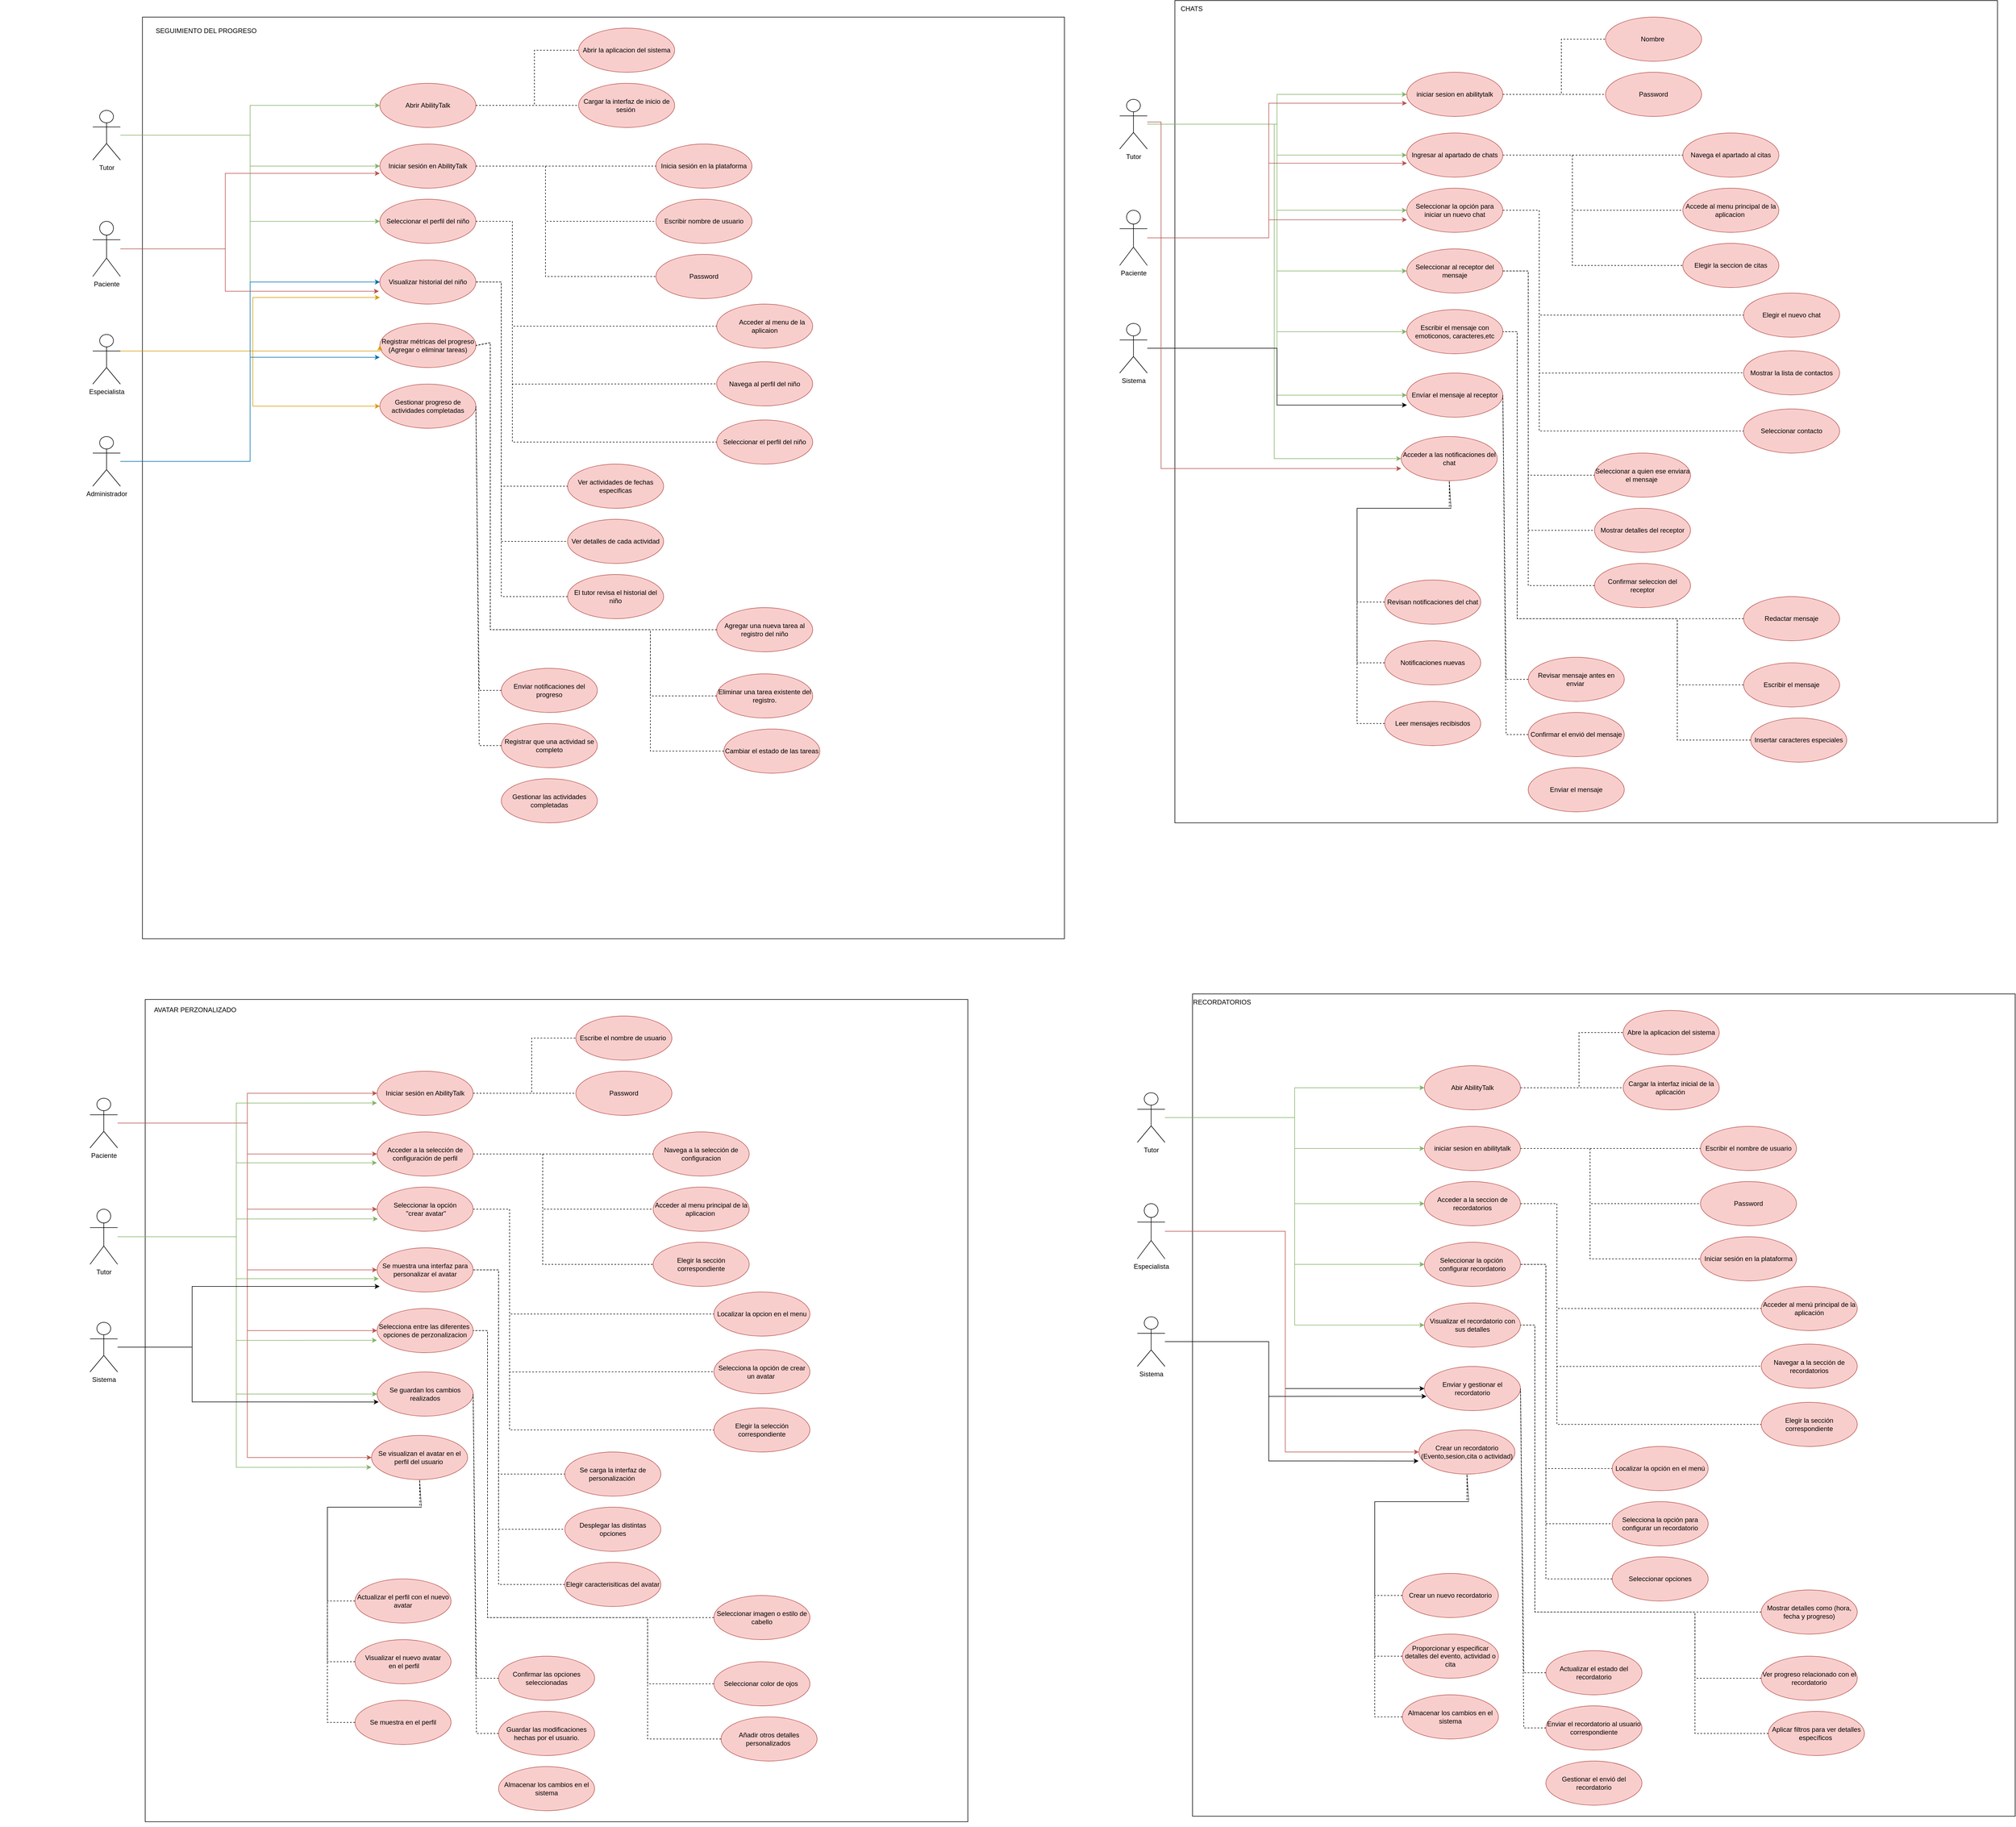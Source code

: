 <mxfile version="24.4.4" type="github">
  <diagram name="Página-1" id="CWgbCGPUpLPmtxGDH2ti">
    <mxGraphModel dx="5142" dy="3125" grid="1" gridSize="10" guides="1" tooltips="1" connect="1" arrows="1" fold="1" page="1" pageScale="1" pageWidth="827" pageHeight="1169" math="0" shadow="0">
      <root>
        <mxCell id="0" />
        <mxCell id="1" parent="0" />
        <mxCell id="JrbaMxCT-diLNAGKBusH-41" value="&lt;span style=&quot;color: rgba(0, 0, 0, 0); font-family: monospace; font-size: 0px; text-align: start; text-wrap: nowrap;&quot;&gt;%3CmxGraphModel%3E%3Croot%3E%3CmxCell%20id%3D%220%22%2F%3E%3CmxCell%20id%3D%221%22%20parent%3D%220%22%2F%3E%3CmxCell%20id%3D%222%22%20value%3D%22Mostrar%20detalles%20del%20receptor%22%20style%3D%22ellipse%3BwhiteSpace%3Dwrap%3Bhtml%3D1%3BfillColor%3D%23f8cecc%3BstrokeColor%3D%23b85450%3B%22%20vertex%3D%221%22%20parent%3D%221%22%3E%3CmxGeometry%20x%3D%221706%22%20y%3D%22840%22%20width%3D%22174%22%20height%3D%2280%22%20as%3D%22geometry%22%2F%3E%3C%2FmxCell%3E%3C%2Froot%3E%3C%2FmxGraphModel%3E&lt;/span&gt;" style="whiteSpace=wrap;html=1;aspect=fixed;" parent="1" vertex="1">
          <mxGeometry x="850" y="-90" width="1490" height="1490" as="geometry" />
        </mxCell>
        <mxCell id="JrbaMxCT-diLNAGKBusH-72" style="edgeStyle=orthogonalEdgeStyle;rounded=0;orthogonalLoop=1;jettySize=auto;html=1;fillColor=#d5e8d4;strokeColor=#82b366;" parent="1" source="JrbaMxCT-diLNAGKBusH-42" target="JrbaMxCT-diLNAGKBusH-51" edge="1">
          <mxGeometry relative="1" as="geometry" />
        </mxCell>
        <mxCell id="JrbaMxCT-diLNAGKBusH-73" style="edgeStyle=orthogonalEdgeStyle;rounded=0;orthogonalLoop=1;jettySize=auto;html=1;entryX=0;entryY=0.5;entryDx=0;entryDy=0;fillColor=#d5e8d4;strokeColor=#82b366;" parent="1" source="JrbaMxCT-diLNAGKBusH-42" target="JrbaMxCT-diLNAGKBusH-52" edge="1">
          <mxGeometry relative="1" as="geometry" />
        </mxCell>
        <mxCell id="JrbaMxCT-diLNAGKBusH-74" style="edgeStyle=orthogonalEdgeStyle;rounded=0;orthogonalLoop=1;jettySize=auto;html=1;entryX=0;entryY=0.5;entryDx=0;entryDy=0;fillColor=#d5e8d4;strokeColor=#82b366;" parent="1" source="JrbaMxCT-diLNAGKBusH-42" target="JrbaMxCT-diLNAGKBusH-53" edge="1">
          <mxGeometry relative="1" as="geometry" />
        </mxCell>
        <mxCell id="JrbaMxCT-diLNAGKBusH-76" style="edgeStyle=orthogonalEdgeStyle;rounded=0;orthogonalLoop=1;jettySize=auto;html=1;entryX=0;entryY=0.5;entryDx=0;entryDy=0;fillColor=#d5e8d4;strokeColor=#82b366;" parent="1" source="JrbaMxCT-diLNAGKBusH-42" target="JrbaMxCT-diLNAGKBusH-54" edge="1">
          <mxGeometry relative="1" as="geometry" />
        </mxCell>
        <mxCell id="JrbaMxCT-diLNAGKBusH-77" style="edgeStyle=orthogonalEdgeStyle;rounded=0;orthogonalLoop=1;jettySize=auto;html=1;entryX=0;entryY=0.5;entryDx=0;entryDy=0;fillColor=#d5e8d4;strokeColor=#82b366;" parent="1" source="JrbaMxCT-diLNAGKBusH-42" target="JrbaMxCT-diLNAGKBusH-55" edge="1">
          <mxGeometry relative="1" as="geometry" />
        </mxCell>
        <mxCell id="JrbaMxCT-diLNAGKBusH-78" style="edgeStyle=orthogonalEdgeStyle;rounded=0;orthogonalLoop=1;jettySize=auto;html=1;entryX=0;entryY=0.5;entryDx=0;entryDy=0;fillColor=#d5e8d4;strokeColor=#82b366;" parent="1" source="JrbaMxCT-diLNAGKBusH-42" target="JrbaMxCT-diLNAGKBusH-56" edge="1">
          <mxGeometry relative="1" as="geometry" />
        </mxCell>
        <mxCell id="JrbaMxCT-diLNAGKBusH-80" style="edgeStyle=orthogonalEdgeStyle;rounded=0;orthogonalLoop=1;jettySize=auto;html=1;entryX=0;entryY=0.5;entryDx=0;entryDy=0;fillColor=#d5e8d4;strokeColor=#82b366;" parent="1" source="JrbaMxCT-diLNAGKBusH-42" target="JrbaMxCT-diLNAGKBusH-57" edge="1">
          <mxGeometry relative="1" as="geometry" />
        </mxCell>
        <mxCell id="JrbaMxCT-diLNAGKBusH-42" value="Tutor&lt;div&gt;&lt;br&gt;&lt;/div&gt;" style="shape=umlActor;verticalLabelPosition=bottom;verticalAlign=top;html=1;outlineConnect=0;" parent="1" vertex="1">
          <mxGeometry x="750" y="89" width="50" height="90" as="geometry" />
        </mxCell>
        <mxCell id="JrbaMxCT-diLNAGKBusH-51" value="iniciar sesion en abilitytalk" style="ellipse;whiteSpace=wrap;html=1;fillColor=#f8cecc;strokeColor=#b85450;" parent="1" vertex="1">
          <mxGeometry x="1270" y="40" width="174" height="80" as="geometry" />
        </mxCell>
        <mxCell id="JrbaMxCT-diLNAGKBusH-52" value="Ingresar al apartado de chats" style="ellipse;whiteSpace=wrap;html=1;fillColor=#f8cecc;strokeColor=#b85450;" parent="1" vertex="1">
          <mxGeometry x="1270" y="150" width="174" height="80" as="geometry" />
        </mxCell>
        <mxCell id="JrbaMxCT-diLNAGKBusH-53" value="Seleccionar la opción para iniciar un nuevo chat" style="ellipse;whiteSpace=wrap;html=1;fillColor=#f8cecc;strokeColor=#b85450;" parent="1" vertex="1">
          <mxGeometry x="1270" y="250" width="174" height="80" as="geometry" />
        </mxCell>
        <mxCell id="JrbaMxCT-diLNAGKBusH-54" value="Seleccionar al receptor del mensaje" style="ellipse;whiteSpace=wrap;html=1;fillColor=#f8cecc;strokeColor=#b85450;" parent="1" vertex="1">
          <mxGeometry x="1270" y="360" width="174" height="80" as="geometry" />
        </mxCell>
        <mxCell id="JrbaMxCT-diLNAGKBusH-55" value="Escribir el mensaje con emoticonos, caracteres,etc" style="ellipse;whiteSpace=wrap;html=1;fillColor=#f8cecc;strokeColor=#b85450;" parent="1" vertex="1">
          <mxGeometry x="1270" y="470" width="174" height="80" as="geometry" />
        </mxCell>
        <mxCell id="JrbaMxCT-diLNAGKBusH-56" value="Envíar el mensaje al receptor" style="ellipse;whiteSpace=wrap;html=1;fillColor=#f8cecc;strokeColor=#b85450;" parent="1" vertex="1">
          <mxGeometry x="1270" y="585" width="174" height="80" as="geometry" />
        </mxCell>
        <mxCell id="JrbaMxCT-diLNAGKBusH-57" value="Acceder a las notificaciones del chat" style="ellipse;whiteSpace=wrap;html=1;fillColor=#f8cecc;strokeColor=#b85450;" parent="1" vertex="1">
          <mxGeometry x="1260" y="700" width="174" height="80" as="geometry" />
        </mxCell>
        <mxCell id="JrbaMxCT-diLNAGKBusH-59" value="Paciente&lt;div&gt;&lt;br&gt;&lt;/div&gt;" style="shape=umlActor;verticalLabelPosition=bottom;verticalAlign=top;html=1;outlineConnect=0;" parent="1" vertex="1">
          <mxGeometry x="750" y="290" width="50" height="100" as="geometry" />
        </mxCell>
        <mxCell id="JrbaMxCT-diLNAGKBusH-85" style="edgeStyle=orthogonalEdgeStyle;rounded=0;orthogonalLoop=1;jettySize=auto;html=1;entryX=0.002;entryY=0.7;entryDx=0;entryDy=0;entryPerimeter=0;fillColor=#f8cecc;strokeColor=#b85450;" parent="1" source="JrbaMxCT-diLNAGKBusH-59" target="JrbaMxCT-diLNAGKBusH-51" edge="1">
          <mxGeometry relative="1" as="geometry">
            <Array as="points">
              <mxPoint x="1020" y="340" />
              <mxPoint x="1020" y="96" />
            </Array>
          </mxGeometry>
        </mxCell>
        <mxCell id="JrbaMxCT-diLNAGKBusH-86" style="edgeStyle=orthogonalEdgeStyle;rounded=0;orthogonalLoop=1;jettySize=auto;html=1;entryX=0.002;entryY=0.685;entryDx=0;entryDy=0;entryPerimeter=0;fillColor=#f8cecc;strokeColor=#b85450;" parent="1" source="JrbaMxCT-diLNAGKBusH-59" target="JrbaMxCT-diLNAGKBusH-52" edge="1">
          <mxGeometry relative="1" as="geometry">
            <Array as="points">
              <mxPoint x="1020" y="340" />
              <mxPoint x="1020" y="205" />
            </Array>
          </mxGeometry>
        </mxCell>
        <mxCell id="JrbaMxCT-diLNAGKBusH-87" style="edgeStyle=orthogonalEdgeStyle;rounded=0;orthogonalLoop=1;jettySize=auto;html=1;entryX=0.002;entryY=0.715;entryDx=0;entryDy=0;entryPerimeter=0;fillColor=#f8cecc;strokeColor=#b85450;" parent="1" source="JrbaMxCT-diLNAGKBusH-59" target="JrbaMxCT-diLNAGKBusH-53" edge="1">
          <mxGeometry relative="1" as="geometry">
            <Array as="points">
              <mxPoint x="1020" y="340" />
              <mxPoint x="1020" y="307" />
            </Array>
          </mxGeometry>
        </mxCell>
        <mxCell id="JrbaMxCT-diLNAGKBusH-90" value="&lt;div&gt;Sistema&lt;/div&gt;&lt;div&gt;&lt;br&gt;&lt;/div&gt;" style="shape=umlActor;verticalLabelPosition=bottom;verticalAlign=top;html=1;outlineConnect=0;" parent="1" vertex="1">
          <mxGeometry x="750" y="495" width="50" height="90" as="geometry" />
        </mxCell>
        <mxCell id="JrbaMxCT-diLNAGKBusH-91" style="edgeStyle=orthogonalEdgeStyle;rounded=0;orthogonalLoop=1;jettySize=auto;html=1;entryX=0.002;entryY=0.725;entryDx=0;entryDy=0;entryPerimeter=0;" parent="1" source="JrbaMxCT-diLNAGKBusH-90" target="JrbaMxCT-diLNAGKBusH-56" edge="1">
          <mxGeometry relative="1" as="geometry" />
        </mxCell>
        <mxCell id="JrbaMxCT-diLNAGKBusH-97" value="Nombre&amp;nbsp;" style="ellipse;whiteSpace=wrap;html=1;fillColor=#f8cecc;strokeColor=#b85450;" parent="1" vertex="1">
          <mxGeometry x="1630" y="-60" width="174" height="80" as="geometry" />
        </mxCell>
        <mxCell id="JrbaMxCT-diLNAGKBusH-98" value="Password" style="ellipse;whiteSpace=wrap;html=1;fillColor=#f8cecc;strokeColor=#b85450;" parent="1" vertex="1">
          <mxGeometry x="1630" y="40" width="174" height="80" as="geometry" />
        </mxCell>
        <mxCell id="JrbaMxCT-diLNAGKBusH-99" value="" style="endArrow=none;dashed=1;html=1;rounded=0;exitX=1;exitY=0.5;exitDx=0;exitDy=0;" parent="1" source="JrbaMxCT-diLNAGKBusH-51" target="JrbaMxCT-diLNAGKBusH-97" edge="1">
          <mxGeometry width="50" height="50" relative="1" as="geometry">
            <mxPoint x="1480" y="90" as="sourcePoint" />
            <mxPoint x="1530" y="40" as="targetPoint" />
            <Array as="points">
              <mxPoint x="1550" y="80" />
              <mxPoint x="1550" y="-20" />
              <mxPoint x="1630" y="-20" />
            </Array>
          </mxGeometry>
        </mxCell>
        <mxCell id="JrbaMxCT-diLNAGKBusH-102" value="" style="endArrow=none;dashed=1;html=1;rounded=0;exitX=1;exitY=0.5;exitDx=0;exitDy=0;entryX=0;entryY=0.5;entryDx=0;entryDy=0;" parent="1" source="JrbaMxCT-diLNAGKBusH-51" target="JrbaMxCT-diLNAGKBusH-98" edge="1">
          <mxGeometry width="50" height="50" relative="1" as="geometry">
            <mxPoint x="1560" y="160" as="sourcePoint" />
            <mxPoint x="1610" y="110" as="targetPoint" />
          </mxGeometry>
        </mxCell>
        <mxCell id="JrbaMxCT-diLNAGKBusH-103" value="Navega el apartado al citas" style="ellipse;whiteSpace=wrap;html=1;fillColor=#f8cecc;strokeColor=#b85450;" parent="1" vertex="1">
          <mxGeometry x="1770" y="150" width="174" height="80" as="geometry" />
        </mxCell>
        <mxCell id="JrbaMxCT-diLNAGKBusH-104" value="Accede al menu principal de la aplicacion&amp;nbsp;" style="ellipse;whiteSpace=wrap;html=1;fillColor=#f8cecc;strokeColor=#b85450;" parent="1" vertex="1">
          <mxGeometry x="1770" y="250" width="174" height="80" as="geometry" />
        </mxCell>
        <mxCell id="JrbaMxCT-diLNAGKBusH-105" value="" style="endArrow=none;dashed=1;html=1;rounded=0;exitX=1;exitY=0.5;exitDx=0;exitDy=0;entryX=0;entryY=0.5;entryDx=0;entryDy=0;" parent="1" source="JrbaMxCT-diLNAGKBusH-52" target="JrbaMxCT-diLNAGKBusH-103" edge="1">
          <mxGeometry width="50" height="50" relative="1" as="geometry">
            <mxPoint x="1540" y="260" as="sourcePoint" />
            <mxPoint x="1590" y="210" as="targetPoint" />
          </mxGeometry>
        </mxCell>
        <mxCell id="JrbaMxCT-diLNAGKBusH-106" value="" style="endArrow=none;dashed=1;html=1;rounded=0;exitX=1;exitY=0.5;exitDx=0;exitDy=0;entryX=0;entryY=0.5;entryDx=0;entryDy=0;" parent="1" source="JrbaMxCT-diLNAGKBusH-52" target="JrbaMxCT-diLNAGKBusH-104" edge="1">
          <mxGeometry width="50" height="50" relative="1" as="geometry">
            <mxPoint x="1570" y="320" as="sourcePoint" />
            <mxPoint x="1620" y="270" as="targetPoint" />
            <Array as="points">
              <mxPoint x="1570" y="190" />
              <mxPoint x="1570" y="290" />
            </Array>
          </mxGeometry>
        </mxCell>
        <mxCell id="JrbaMxCT-diLNAGKBusH-107" value="Mostrar la lista de contactos" style="ellipse;whiteSpace=wrap;html=1;fillColor=#f8cecc;strokeColor=#b85450;" parent="1" vertex="1">
          <mxGeometry x="1880" y="544.5" width="174" height="80" as="geometry" />
        </mxCell>
        <mxCell id="JrbaMxCT-diLNAGKBusH-108" value="Elegir el nuevo chat" style="ellipse;whiteSpace=wrap;html=1;fillColor=#f8cecc;strokeColor=#b85450;" parent="1" vertex="1">
          <mxGeometry x="1880" y="440" width="174" height="80" as="geometry" />
        </mxCell>
        <mxCell id="JrbaMxCT-diLNAGKBusH-109" value="Elegir la seccion de citas" style="ellipse;whiteSpace=wrap;html=1;fillColor=#f8cecc;strokeColor=#b85450;" parent="1" vertex="1">
          <mxGeometry x="1770" y="350" width="174" height="80" as="geometry" />
        </mxCell>
        <mxCell id="JrbaMxCT-diLNAGKBusH-110" value="" style="endArrow=none;dashed=1;html=1;rounded=0;exitX=1;exitY=0.5;exitDx=0;exitDy=0;entryX=0;entryY=0.5;entryDx=0;entryDy=0;" parent="1" source="JrbaMxCT-diLNAGKBusH-52" target="JrbaMxCT-diLNAGKBusH-109" edge="1">
          <mxGeometry width="50" height="50" relative="1" as="geometry">
            <mxPoint x="1620" y="410" as="sourcePoint" />
            <mxPoint x="1650" y="370" as="targetPoint" />
            <Array as="points">
              <mxPoint x="1570" y="190" />
              <mxPoint x="1570" y="290" />
              <mxPoint x="1570" y="390" />
            </Array>
          </mxGeometry>
        </mxCell>
        <mxCell id="JrbaMxCT-diLNAGKBusH-112" style="edgeStyle=orthogonalEdgeStyle;rounded=0;orthogonalLoop=1;jettySize=auto;html=1;fillColor=#f8cecc;strokeColor=#b85450;" parent="1" edge="1">
          <mxGeometry relative="1" as="geometry">
            <mxPoint x="800" y="130" as="sourcePoint" />
            <mxPoint x="1260" y="758" as="targetPoint" />
            <Array as="points">
              <mxPoint x="825" y="130" />
              <mxPoint x="825" y="758" />
            </Array>
          </mxGeometry>
        </mxCell>
        <mxCell id="JrbaMxCT-diLNAGKBusH-116" value="Seleccionar contacto" style="ellipse;whiteSpace=wrap;html=1;fillColor=#f8cecc;strokeColor=#b85450;" parent="1" vertex="1">
          <mxGeometry x="1880" y="650" width="174" height="80" as="geometry" />
        </mxCell>
        <mxCell id="JrbaMxCT-diLNAGKBusH-117" value="" style="endArrow=none;dashed=1;html=1;rounded=0;exitX=1;exitY=0.5;exitDx=0;exitDy=0;entryX=0;entryY=0.5;entryDx=0;entryDy=0;" parent="1" source="JrbaMxCT-diLNAGKBusH-53" target="JrbaMxCT-diLNAGKBusH-108" edge="1">
          <mxGeometry width="50" height="50" relative="1" as="geometry">
            <mxPoint x="1660" y="540" as="sourcePoint" />
            <mxPoint x="1710" y="490" as="targetPoint" />
            <Array as="points">
              <mxPoint x="1510" y="290" />
              <mxPoint x="1510" y="480" />
            </Array>
          </mxGeometry>
        </mxCell>
        <mxCell id="JrbaMxCT-diLNAGKBusH-118" value="" style="endArrow=none;dashed=1;html=1;rounded=0;exitX=1;exitY=0.5;exitDx=0;exitDy=0;entryX=0;entryY=0.5;entryDx=0;entryDy=0;" parent="1" source="JrbaMxCT-diLNAGKBusH-53" target="JrbaMxCT-diLNAGKBusH-107" edge="1">
          <mxGeometry width="50" height="50" relative="1" as="geometry">
            <mxPoint x="1660" y="590" as="sourcePoint" />
            <mxPoint x="1710" y="540" as="targetPoint" />
            <Array as="points">
              <mxPoint x="1510" y="290" />
              <mxPoint x="1510" y="585" />
            </Array>
          </mxGeometry>
        </mxCell>
        <mxCell id="JrbaMxCT-diLNAGKBusH-119" value="" style="endArrow=none;dashed=1;html=1;rounded=0;exitX=1;exitY=0.5;exitDx=0;exitDy=0;entryX=0;entryY=0.5;entryDx=0;entryDy=0;" parent="1" source="JrbaMxCT-diLNAGKBusH-53" target="JrbaMxCT-diLNAGKBusH-116" edge="1">
          <mxGeometry width="50" height="50" relative="1" as="geometry">
            <mxPoint x="1640" y="720" as="sourcePoint" />
            <mxPoint x="1690" y="670" as="targetPoint" />
            <Array as="points">
              <mxPoint x="1510" y="290" />
              <mxPoint x="1510" y="690" />
            </Array>
          </mxGeometry>
        </mxCell>
        <mxCell id="JrbaMxCT-diLNAGKBusH-120" style="edgeStyle=orthogonalEdgeStyle;rounded=0;orthogonalLoop=1;jettySize=auto;html=1;exitX=0.5;exitY=1;exitDx=0;exitDy=0;" parent="1" source="JrbaMxCT-diLNAGKBusH-41" target="JrbaMxCT-diLNAGKBusH-41" edge="1">
          <mxGeometry relative="1" as="geometry" />
        </mxCell>
        <mxCell id="JrbaMxCT-diLNAGKBusH-122" value="Seleccionar a quien ese enviara el mensaje&amp;nbsp;" style="ellipse;whiteSpace=wrap;html=1;fillColor=#f8cecc;strokeColor=#b85450;" parent="1" vertex="1">
          <mxGeometry x="1610" y="730" width="174" height="80" as="geometry" />
        </mxCell>
        <mxCell id="JrbaMxCT-diLNAGKBusH-123" value="Mostrar detalles del receptor" style="ellipse;whiteSpace=wrap;html=1;fillColor=#f8cecc;strokeColor=#b85450;" parent="1" vertex="1">
          <mxGeometry x="1610" y="830" width="174" height="80" as="geometry" />
        </mxCell>
        <mxCell id="JrbaMxCT-diLNAGKBusH-124" value="Confirmar seleccion del receptor" style="ellipse;whiteSpace=wrap;html=1;fillColor=#f8cecc;strokeColor=#b85450;" parent="1" vertex="1">
          <mxGeometry x="1610" y="930" width="174" height="80" as="geometry" />
        </mxCell>
        <mxCell id="JrbaMxCT-diLNAGKBusH-125" value="" style="endArrow=none;dashed=1;html=1;rounded=0;exitX=1;exitY=0.5;exitDx=0;exitDy=0;entryX=0;entryY=0.5;entryDx=0;entryDy=0;" parent="1" source="JrbaMxCT-diLNAGKBusH-54" target="JrbaMxCT-diLNAGKBusH-122" edge="1">
          <mxGeometry width="50" height="50" relative="1" as="geometry">
            <mxPoint x="1600" y="850" as="sourcePoint" />
            <mxPoint x="1650" y="800" as="targetPoint" />
            <Array as="points">
              <mxPoint x="1490" y="400" />
              <mxPoint x="1490" y="770" />
            </Array>
          </mxGeometry>
        </mxCell>
        <mxCell id="JrbaMxCT-diLNAGKBusH-127" value="" style="endArrow=none;dashed=1;html=1;rounded=0;entryX=0;entryY=0.5;entryDx=0;entryDy=0;exitX=1;exitY=0.5;exitDx=0;exitDy=0;" parent="1" source="JrbaMxCT-diLNAGKBusH-54" target="JrbaMxCT-diLNAGKBusH-123" edge="1">
          <mxGeometry width="50" height="50" relative="1" as="geometry">
            <mxPoint x="1450" y="860" as="sourcePoint" />
            <mxPoint x="1500" y="810" as="targetPoint" />
            <Array as="points">
              <mxPoint x="1490" y="400" />
              <mxPoint x="1490" y="870" />
            </Array>
          </mxGeometry>
        </mxCell>
        <mxCell id="JrbaMxCT-diLNAGKBusH-129" value="" style="endArrow=none;dashed=1;html=1;rounded=0;entryX=1;entryY=0.5;entryDx=0;entryDy=0;exitX=0;exitY=0.5;exitDx=0;exitDy=0;" parent="1" source="JrbaMxCT-diLNAGKBusH-124" target="JrbaMxCT-diLNAGKBusH-54" edge="1">
          <mxGeometry width="50" height="50" relative="1" as="geometry">
            <mxPoint x="1480.002" y="1040" as="sourcePoint" />
            <mxPoint x="1518.03" y="740" as="targetPoint" />
            <Array as="points">
              <mxPoint x="1490" y="970" />
              <mxPoint x="1490" y="940" />
              <mxPoint x="1490" y="400" />
            </Array>
          </mxGeometry>
        </mxCell>
        <mxCell id="JrbaMxCT-diLNAGKBusH-130" value="Redactar mensaje" style="ellipse;whiteSpace=wrap;html=1;fillColor=#f8cecc;strokeColor=#b85450;" parent="1" vertex="1">
          <mxGeometry x="1880" y="990" width="174" height="80" as="geometry" />
        </mxCell>
        <mxCell id="JrbaMxCT-diLNAGKBusH-131" value="Escribir el mensaje" style="ellipse;whiteSpace=wrap;html=1;fillColor=#f8cecc;strokeColor=#b85450;" parent="1" vertex="1">
          <mxGeometry x="1880" y="1110" width="174" height="80" as="geometry" />
        </mxCell>
        <mxCell id="JrbaMxCT-diLNAGKBusH-132" value="Insertar caracteres especiales" style="ellipse;whiteSpace=wrap;html=1;fillColor=#f8cecc;strokeColor=#b85450;" parent="1" vertex="1">
          <mxGeometry x="1893" y="1210" width="174" height="80" as="geometry" />
        </mxCell>
        <mxCell id="JrbaMxCT-diLNAGKBusH-136" value="" style="endArrow=none;dashed=1;html=1;rounded=0;exitX=0;exitY=0.5;exitDx=0;exitDy=0;entryX=1;entryY=0.5;entryDx=0;entryDy=0;" parent="1" source="JrbaMxCT-diLNAGKBusH-130" target="JrbaMxCT-diLNAGKBusH-55" edge="1">
          <mxGeometry width="50" height="50" relative="1" as="geometry">
            <mxPoint x="1899" y="1050" as="sourcePoint" />
            <mxPoint x="1470" y="540" as="targetPoint" />
            <Array as="points">
              <mxPoint x="1470" y="1030" />
              <mxPoint x="1470" y="510" />
            </Array>
          </mxGeometry>
        </mxCell>
        <mxCell id="JrbaMxCT-diLNAGKBusH-139" value="" style="endArrow=none;dashed=1;html=1;rounded=0;entryX=1;entryY=0.5;entryDx=0;entryDy=0;exitX=0;exitY=0.5;exitDx=0;exitDy=0;" parent="1" source="JrbaMxCT-diLNAGKBusH-131" target="JrbaMxCT-diLNAGKBusH-55" edge="1">
          <mxGeometry width="50" height="50" relative="1" as="geometry">
            <mxPoint x="1680" y="800" as="sourcePoint" />
            <mxPoint x="1730" y="750" as="targetPoint" />
            <Array as="points">
              <mxPoint x="1760" y="1150" />
              <mxPoint x="1760" y="1030" />
              <mxPoint x="1470" y="1030" />
              <mxPoint x="1470" y="510" />
            </Array>
          </mxGeometry>
        </mxCell>
        <mxCell id="JrbaMxCT-diLNAGKBusH-140" value="" style="endArrow=none;dashed=1;html=1;rounded=0;entryX=1;entryY=0.5;entryDx=0;entryDy=0;exitX=0;exitY=0.5;exitDx=0;exitDy=0;" parent="1" source="JrbaMxCT-diLNAGKBusH-132" target="JrbaMxCT-diLNAGKBusH-55" edge="1">
          <mxGeometry width="50" height="50" relative="1" as="geometry">
            <mxPoint x="1350" y="1110" as="sourcePoint" />
            <mxPoint x="1400" y="1060" as="targetPoint" />
            <Array as="points">
              <mxPoint x="1760" y="1250" />
              <mxPoint x="1760" y="1030" />
              <mxPoint x="1470" y="1030" />
              <mxPoint x="1470" y="510" />
            </Array>
          </mxGeometry>
        </mxCell>
        <mxCell id="JrbaMxCT-diLNAGKBusH-142" value="Revisar mensaje antes en enviar&amp;nbsp;" style="ellipse;whiteSpace=wrap;html=1;fillColor=#f8cecc;strokeColor=#b85450;" parent="1" vertex="1">
          <mxGeometry x="1490" y="1100" width="174" height="80" as="geometry" />
        </mxCell>
        <mxCell id="JrbaMxCT-diLNAGKBusH-143" value="Confirmar el envió del mensaje" style="ellipse;whiteSpace=wrap;html=1;fillColor=#f8cecc;strokeColor=#b85450;" parent="1" vertex="1">
          <mxGeometry x="1490" y="1200" width="174" height="80" as="geometry" />
        </mxCell>
        <mxCell id="JrbaMxCT-diLNAGKBusH-144" value="Enviar el mensaje" style="ellipse;whiteSpace=wrap;html=1;fillColor=#f8cecc;strokeColor=#b85450;" parent="1" vertex="1">
          <mxGeometry x="1490" y="1300" width="174" height="80" as="geometry" />
        </mxCell>
        <mxCell id="JrbaMxCT-diLNAGKBusH-145" value="" style="endArrow=none;dashed=1;html=1;rounded=0;entryX=1;entryY=0.5;entryDx=0;entryDy=0;exitX=0;exitY=0.5;exitDx=0;exitDy=0;" parent="1" source="JrbaMxCT-diLNAGKBusH-142" target="JrbaMxCT-diLNAGKBusH-56" edge="1">
          <mxGeometry width="50" height="50" relative="1" as="geometry">
            <mxPoint x="1480" y="760" as="sourcePoint" />
            <mxPoint x="1530" y="710" as="targetPoint" />
            <Array as="points">
              <mxPoint x="1450" y="1140" />
            </Array>
          </mxGeometry>
        </mxCell>
        <mxCell id="JrbaMxCT-diLNAGKBusH-146" value="" style="endArrow=none;dashed=1;html=1;rounded=0;entryX=1;entryY=0.5;entryDx=0;entryDy=0;exitX=0;exitY=0.5;exitDx=0;exitDy=0;" parent="1" source="JrbaMxCT-diLNAGKBusH-143" target="JrbaMxCT-diLNAGKBusH-56" edge="1">
          <mxGeometry width="50" height="50" relative="1" as="geometry">
            <mxPoint x="1320" y="980" as="sourcePoint" />
            <mxPoint x="1370" y="930" as="targetPoint" />
            <Array as="points">
              <mxPoint x="1450" y="1240" />
            </Array>
          </mxGeometry>
        </mxCell>
        <mxCell id="lxgGm-ewdYsrlsxM8xdl-1" value="Revisan notificaciones del chat" style="ellipse;whiteSpace=wrap;html=1;fillColor=#f8cecc;strokeColor=#b85450;" vertex="1" parent="1">
          <mxGeometry x="1230" y="960" width="174" height="80" as="geometry" />
        </mxCell>
        <mxCell id="lxgGm-ewdYsrlsxM8xdl-2" value="Notificaciones nuevas" style="ellipse;whiteSpace=wrap;html=1;fillColor=#f8cecc;strokeColor=#b85450;" vertex="1" parent="1">
          <mxGeometry x="1230" y="1070" width="174" height="80" as="geometry" />
        </mxCell>
        <mxCell id="lxgGm-ewdYsrlsxM8xdl-3" value="Leer mensajes recibisdos" style="ellipse;whiteSpace=wrap;html=1;fillColor=#f8cecc;strokeColor=#b85450;" vertex="1" parent="1">
          <mxGeometry x="1230" y="1180" width="174" height="80" as="geometry" />
        </mxCell>
        <mxCell id="lxgGm-ewdYsrlsxM8xdl-4" value="" style="endArrow=none;dashed=1;html=1;rounded=0;entryX=0.5;entryY=1;entryDx=0;entryDy=0;exitX=0;exitY=0.5;exitDx=0;exitDy=0;" edge="1" parent="1" source="lxgGm-ewdYsrlsxM8xdl-1" target="JrbaMxCT-diLNAGKBusH-57">
          <mxGeometry width="50" height="50" relative="1" as="geometry">
            <mxPoint x="1130" y="970" as="sourcePoint" />
            <mxPoint x="1180" y="920" as="targetPoint" />
            <Array as="points">
              <mxPoint x="1180" y="1000" />
              <mxPoint x="1180" y="830" />
              <mxPoint x="1230" y="830" />
              <mxPoint x="1347" y="830" />
            </Array>
          </mxGeometry>
        </mxCell>
        <mxCell id="lxgGm-ewdYsrlsxM8xdl-6" value="" style="endArrow=none;dashed=1;html=1;rounded=0;entryX=0.5;entryY=1;entryDx=0;entryDy=0;exitX=0;exitY=0.5;exitDx=0;exitDy=0;" edge="1" parent="1" source="lxgGm-ewdYsrlsxM8xdl-2" target="JrbaMxCT-diLNAGKBusH-57">
          <mxGeometry width="50" height="50" relative="1" as="geometry">
            <mxPoint x="1100" y="950" as="sourcePoint" />
            <mxPoint x="1150" y="900" as="targetPoint" />
            <Array as="points">
              <mxPoint x="1180" y="1110" />
              <mxPoint x="1180" y="1000" />
              <mxPoint x="1180" y="830" />
              <mxPoint x="1350" y="830" />
            </Array>
          </mxGeometry>
        </mxCell>
        <mxCell id="lxgGm-ewdYsrlsxM8xdl-7" value="" style="endArrow=none;dashed=1;html=1;rounded=0;entryX=0.5;entryY=1;entryDx=0;entryDy=0;exitX=0;exitY=0.5;exitDx=0;exitDy=0;" edge="1" parent="1" source="lxgGm-ewdYsrlsxM8xdl-3" target="JrbaMxCT-diLNAGKBusH-57">
          <mxGeometry width="50" height="50" relative="1" as="geometry">
            <mxPoint x="1000" y="1210" as="sourcePoint" />
            <mxPoint x="1050" y="1160" as="targetPoint" />
            <Array as="points">
              <mxPoint x="1180" y="1220" />
              <mxPoint x="1180" y="830" />
              <mxPoint x="1350" y="830" />
            </Array>
          </mxGeometry>
        </mxCell>
        <mxCell id="lxgGm-ewdYsrlsxM8xdl-8" value="&lt;span style=&quot;color: rgba(0, 0, 0, 0); font-family: monospace; font-size: 0px; text-align: start; text-wrap: nowrap;&quot;&gt;%3CmxGraphModel%3E%3Croot%3E%3CmxCell%20id%3D%220%22%2F%3E%3CmxCell%20id%3D%221%22%20parent%3D%220%22%2F%3E%3CmxCell%20id%3D%222%22%20value%3D%22Mostrar%20detalles%20del%20receptor%22%20style%3D%22ellipse%3BwhiteSpace%3Dwrap%3Bhtml%3D1%3BfillColor%3D%23f8cecc%3BstrokeColor%3D%23b85450%3B%22%20vertex%3D%221%22%20parent%3D%221%22%3E%3CmxGeometry%20x%3D%221706%22%20y%3D%22840%22%20width%3D%22174%22%20height%3D%2280%22%20as%3D%22geometry%22%2F%3E%3C%2FmxCell%3E%3C%2Froot%3E%3C%2FmxGraphModel%3E&lt;/span&gt;" style="whiteSpace=wrap;html=1;aspect=fixed;" vertex="1" parent="1">
          <mxGeometry x="-1015" y="1720" width="1490" height="1490" as="geometry" />
        </mxCell>
        <mxCell id="lxgGm-ewdYsrlsxM8xdl-159" style="edgeStyle=orthogonalEdgeStyle;rounded=0;orthogonalLoop=1;jettySize=auto;html=1;entryX=0;entryY=0.5;entryDx=0;entryDy=0;fillColor=#f8cecc;strokeColor=#b85450;gradientColor=#ea6b66;" edge="1" parent="1" source="lxgGm-ewdYsrlsxM8xdl-16" target="lxgGm-ewdYsrlsxM8xdl-17">
          <mxGeometry relative="1" as="geometry" />
        </mxCell>
        <mxCell id="lxgGm-ewdYsrlsxM8xdl-160" style="edgeStyle=orthogonalEdgeStyle;rounded=0;orthogonalLoop=1;jettySize=auto;html=1;fillColor=#f8cecc;gradientColor=#ea6b66;strokeColor=#b85450;" edge="1" parent="1" source="lxgGm-ewdYsrlsxM8xdl-16" target="lxgGm-ewdYsrlsxM8xdl-18">
          <mxGeometry relative="1" as="geometry" />
        </mxCell>
        <mxCell id="lxgGm-ewdYsrlsxM8xdl-161" style="edgeStyle=orthogonalEdgeStyle;rounded=0;orthogonalLoop=1;jettySize=auto;html=1;entryX=0;entryY=0.5;entryDx=0;entryDy=0;fillColor=#f8cecc;gradientColor=#ea6b66;strokeColor=#b85450;" edge="1" parent="1" source="lxgGm-ewdYsrlsxM8xdl-16" target="lxgGm-ewdYsrlsxM8xdl-19">
          <mxGeometry relative="1" as="geometry" />
        </mxCell>
        <mxCell id="lxgGm-ewdYsrlsxM8xdl-162" style="edgeStyle=orthogonalEdgeStyle;rounded=0;orthogonalLoop=1;jettySize=auto;html=1;entryX=0;entryY=0.5;entryDx=0;entryDy=0;fillColor=#f8cecc;gradientColor=#ea6b66;strokeColor=#b85450;" edge="1" parent="1" source="lxgGm-ewdYsrlsxM8xdl-16" target="lxgGm-ewdYsrlsxM8xdl-20">
          <mxGeometry relative="1" as="geometry" />
        </mxCell>
        <mxCell id="lxgGm-ewdYsrlsxM8xdl-163" style="edgeStyle=orthogonalEdgeStyle;rounded=0;orthogonalLoop=1;jettySize=auto;html=1;entryX=0;entryY=0.5;entryDx=0;entryDy=0;fillColor=#f8cecc;gradientColor=#ea6b66;strokeColor=#b85450;" edge="1" parent="1" source="lxgGm-ewdYsrlsxM8xdl-16" target="lxgGm-ewdYsrlsxM8xdl-21">
          <mxGeometry relative="1" as="geometry" />
        </mxCell>
        <mxCell id="lxgGm-ewdYsrlsxM8xdl-164" style="edgeStyle=orthogonalEdgeStyle;rounded=0;orthogonalLoop=1;jettySize=auto;html=1;entryX=0;entryY=0.5;entryDx=0;entryDy=0;fillColor=#f8cecc;gradientColor=#ea6b66;strokeColor=#b85450;" edge="1" parent="1" source="lxgGm-ewdYsrlsxM8xdl-16" target="lxgGm-ewdYsrlsxM8xdl-23">
          <mxGeometry relative="1" as="geometry">
            <Array as="points">
              <mxPoint x="-830" y="1944" />
              <mxPoint x="-830" y="2550" />
            </Array>
          </mxGeometry>
        </mxCell>
        <mxCell id="lxgGm-ewdYsrlsxM8xdl-16" value="&lt;div&gt;Paciente&lt;/div&gt;" style="shape=umlActor;verticalLabelPosition=bottom;verticalAlign=top;html=1;outlineConnect=0;" vertex="1" parent="1">
          <mxGeometry x="-1115" y="1899" width="50" height="90" as="geometry" />
        </mxCell>
        <mxCell id="lxgGm-ewdYsrlsxM8xdl-17" value="Iniciar sesión en AbilityTalk" style="ellipse;whiteSpace=wrap;html=1;fillColor=#f8cecc;strokeColor=#b85450;" vertex="1" parent="1">
          <mxGeometry x="-595" y="1850" width="174" height="80" as="geometry" />
        </mxCell>
        <mxCell id="lxgGm-ewdYsrlsxM8xdl-18" value="Acceder a la selección de configuración de perfil" style="ellipse;whiteSpace=wrap;html=1;fillColor=#f8cecc;strokeColor=#b85450;" vertex="1" parent="1">
          <mxGeometry x="-595" y="1960" width="174" height="80" as="geometry" />
        </mxCell>
        <mxCell id="lxgGm-ewdYsrlsxM8xdl-19" value="Seleccionar la opción&lt;div&gt;&amp;nbsp;&quot;crear avatar&quot;&lt;/div&gt;" style="ellipse;whiteSpace=wrap;html=1;fillColor=#f8cecc;strokeColor=#b85450;" vertex="1" parent="1">
          <mxGeometry x="-595" y="2060" width="174" height="80" as="geometry" />
        </mxCell>
        <mxCell id="lxgGm-ewdYsrlsxM8xdl-20" value="Se muestra una interfaz para personalizar el avatar" style="ellipse;whiteSpace=wrap;html=1;fillColor=#f8cecc;strokeColor=#b85450;" vertex="1" parent="1">
          <mxGeometry x="-595" y="2170" width="174" height="80" as="geometry" />
        </mxCell>
        <mxCell id="lxgGm-ewdYsrlsxM8xdl-21" value="Selecciona entre las diferentes&amp;nbsp;&lt;div&gt;opciones de perzonalizacion&lt;/div&gt;" style="ellipse;whiteSpace=wrap;html=1;fillColor=#f8cecc;strokeColor=#b85450;" vertex="1" parent="1">
          <mxGeometry x="-595" y="2280" width="174" height="80" as="geometry" />
        </mxCell>
        <mxCell id="lxgGm-ewdYsrlsxM8xdl-22" value="Se guardan los cambios realizados" style="ellipse;whiteSpace=wrap;html=1;fillColor=#f8cecc;strokeColor=#b85450;" vertex="1" parent="1">
          <mxGeometry x="-595" y="2395" width="174" height="80" as="geometry" />
        </mxCell>
        <mxCell id="lxgGm-ewdYsrlsxM8xdl-23" value="Se visualizan el avatar en el perfil del usuario&amp;nbsp;" style="ellipse;whiteSpace=wrap;html=1;fillColor=#f8cecc;strokeColor=#b85450;" vertex="1" parent="1">
          <mxGeometry x="-605" y="2510" width="174" height="80" as="geometry" />
        </mxCell>
        <mxCell id="lxgGm-ewdYsrlsxM8xdl-171" style="edgeStyle=orthogonalEdgeStyle;rounded=0;orthogonalLoop=1;jettySize=auto;html=1;entryX=0;entryY=0.5;entryDx=0;entryDy=0;fillColor=#d5e8d4;gradientColor=#97d077;strokeColor=#82b366;" edge="1" parent="1" source="lxgGm-ewdYsrlsxM8xdl-24" target="lxgGm-ewdYsrlsxM8xdl-22">
          <mxGeometry relative="1" as="geometry">
            <Array as="points">
              <mxPoint x="-850" y="2150" />
              <mxPoint x="-850" y="2435" />
            </Array>
          </mxGeometry>
        </mxCell>
        <mxCell id="lxgGm-ewdYsrlsxM8xdl-24" value="Tutor" style="shape=umlActor;verticalLabelPosition=bottom;verticalAlign=top;html=1;outlineConnect=0;" vertex="1" parent="1">
          <mxGeometry x="-1115" y="2100" width="50" height="100" as="geometry" />
        </mxCell>
        <mxCell id="lxgGm-ewdYsrlsxM8xdl-28" value="&lt;div&gt;Sistema&lt;/div&gt;&lt;div&gt;&lt;br&gt;&lt;/div&gt;" style="shape=umlActor;verticalLabelPosition=bottom;verticalAlign=top;html=1;outlineConnect=0;" vertex="1" parent="1">
          <mxGeometry x="-1115" y="2305" width="50" height="90" as="geometry" />
        </mxCell>
        <mxCell id="lxgGm-ewdYsrlsxM8xdl-30" value="Escribe el nombre de usuario&amp;nbsp;" style="ellipse;whiteSpace=wrap;html=1;fillColor=#f8cecc;strokeColor=#b85450;" vertex="1" parent="1">
          <mxGeometry x="-235" y="1750" width="174" height="80" as="geometry" />
        </mxCell>
        <mxCell id="lxgGm-ewdYsrlsxM8xdl-31" value="Password" style="ellipse;whiteSpace=wrap;html=1;fillColor=#f8cecc;strokeColor=#b85450;" vertex="1" parent="1">
          <mxGeometry x="-235" y="1850" width="174" height="80" as="geometry" />
        </mxCell>
        <mxCell id="lxgGm-ewdYsrlsxM8xdl-32" value="" style="endArrow=none;dashed=1;html=1;rounded=0;exitX=1;exitY=0.5;exitDx=0;exitDy=0;" edge="1" parent="1" source="lxgGm-ewdYsrlsxM8xdl-17" target="lxgGm-ewdYsrlsxM8xdl-30">
          <mxGeometry width="50" height="50" relative="1" as="geometry">
            <mxPoint x="-385" y="1900" as="sourcePoint" />
            <mxPoint x="-335" y="1850" as="targetPoint" />
            <Array as="points">
              <mxPoint x="-315" y="1890" />
              <mxPoint x="-315" y="1790" />
              <mxPoint x="-235" y="1790" />
            </Array>
          </mxGeometry>
        </mxCell>
        <mxCell id="lxgGm-ewdYsrlsxM8xdl-33" value="" style="endArrow=none;dashed=1;html=1;rounded=0;exitX=1;exitY=0.5;exitDx=0;exitDy=0;entryX=0;entryY=0.5;entryDx=0;entryDy=0;" edge="1" parent="1" source="lxgGm-ewdYsrlsxM8xdl-17" target="lxgGm-ewdYsrlsxM8xdl-31">
          <mxGeometry width="50" height="50" relative="1" as="geometry">
            <mxPoint x="-305" y="1970" as="sourcePoint" />
            <mxPoint x="-255" y="1920" as="targetPoint" />
          </mxGeometry>
        </mxCell>
        <mxCell id="lxgGm-ewdYsrlsxM8xdl-34" value="Navega a la selección de configuracion" style="ellipse;whiteSpace=wrap;html=1;fillColor=#f8cecc;strokeColor=#b85450;" vertex="1" parent="1">
          <mxGeometry x="-95" y="1960" width="174" height="80" as="geometry" />
        </mxCell>
        <mxCell id="lxgGm-ewdYsrlsxM8xdl-35" value="Acceder al menu principal de la aplicacion&amp;nbsp;" style="ellipse;whiteSpace=wrap;html=1;fillColor=#f8cecc;strokeColor=#b85450;" vertex="1" parent="1">
          <mxGeometry x="-95" y="2060" width="174" height="80" as="geometry" />
        </mxCell>
        <mxCell id="lxgGm-ewdYsrlsxM8xdl-36" value="" style="endArrow=none;dashed=1;html=1;rounded=0;exitX=1;exitY=0.5;exitDx=0;exitDy=0;entryX=0;entryY=0.5;entryDx=0;entryDy=0;" edge="1" parent="1" source="lxgGm-ewdYsrlsxM8xdl-18" target="lxgGm-ewdYsrlsxM8xdl-34">
          <mxGeometry width="50" height="50" relative="1" as="geometry">
            <mxPoint x="-325" y="2070" as="sourcePoint" />
            <mxPoint x="-275" y="2020" as="targetPoint" />
          </mxGeometry>
        </mxCell>
        <mxCell id="lxgGm-ewdYsrlsxM8xdl-37" value="" style="endArrow=none;dashed=1;html=1;rounded=0;exitX=1;exitY=0.5;exitDx=0;exitDy=0;entryX=0;entryY=0.5;entryDx=0;entryDy=0;" edge="1" parent="1" source="lxgGm-ewdYsrlsxM8xdl-18" target="lxgGm-ewdYsrlsxM8xdl-35">
          <mxGeometry width="50" height="50" relative="1" as="geometry">
            <mxPoint x="-295" y="2130" as="sourcePoint" />
            <mxPoint x="-245" y="2080" as="targetPoint" />
            <Array as="points">
              <mxPoint x="-295" y="2000" />
              <mxPoint x="-295" y="2100" />
            </Array>
          </mxGeometry>
        </mxCell>
        <mxCell id="lxgGm-ewdYsrlsxM8xdl-38" value="Selecciona la opción de crear un avatar&amp;nbsp;" style="ellipse;whiteSpace=wrap;html=1;fillColor=#f8cecc;strokeColor=#b85450;" vertex="1" parent="1">
          <mxGeometry x="15" y="2354.5" width="174" height="80" as="geometry" />
        </mxCell>
        <mxCell id="lxgGm-ewdYsrlsxM8xdl-39" value="Localizar la opcion en el menu" style="ellipse;whiteSpace=wrap;html=1;fillColor=#f8cecc;strokeColor=#b85450;" vertex="1" parent="1">
          <mxGeometry x="15" y="2250" width="174" height="80" as="geometry" />
        </mxCell>
        <mxCell id="lxgGm-ewdYsrlsxM8xdl-40" value="Elegir la sección correspondiente" style="ellipse;whiteSpace=wrap;html=1;fillColor=#f8cecc;strokeColor=#b85450;" vertex="1" parent="1">
          <mxGeometry x="-95" y="2160" width="174" height="80" as="geometry" />
        </mxCell>
        <mxCell id="lxgGm-ewdYsrlsxM8xdl-41" value="" style="endArrow=none;dashed=1;html=1;rounded=0;exitX=1;exitY=0.5;exitDx=0;exitDy=0;entryX=0;entryY=0.5;entryDx=0;entryDy=0;" edge="1" parent="1" source="lxgGm-ewdYsrlsxM8xdl-18" target="lxgGm-ewdYsrlsxM8xdl-40">
          <mxGeometry width="50" height="50" relative="1" as="geometry">
            <mxPoint x="-245" y="2220" as="sourcePoint" />
            <mxPoint x="-215" y="2180" as="targetPoint" />
            <Array as="points">
              <mxPoint x="-295" y="2000" />
              <mxPoint x="-295" y="2100" />
              <mxPoint x="-295" y="2200" />
            </Array>
          </mxGeometry>
        </mxCell>
        <mxCell id="lxgGm-ewdYsrlsxM8xdl-43" value="Elegir la selección correspondiente" style="ellipse;whiteSpace=wrap;html=1;fillColor=#f8cecc;strokeColor=#b85450;" vertex="1" parent="1">
          <mxGeometry x="15" y="2460" width="174" height="80" as="geometry" />
        </mxCell>
        <mxCell id="lxgGm-ewdYsrlsxM8xdl-44" value="" style="endArrow=none;dashed=1;html=1;rounded=0;exitX=1;exitY=0.5;exitDx=0;exitDy=0;entryX=0;entryY=0.5;entryDx=0;entryDy=0;" edge="1" parent="1" source="lxgGm-ewdYsrlsxM8xdl-19" target="lxgGm-ewdYsrlsxM8xdl-39">
          <mxGeometry width="50" height="50" relative="1" as="geometry">
            <mxPoint x="-205" y="2350" as="sourcePoint" />
            <mxPoint x="-155" y="2300" as="targetPoint" />
            <Array as="points">
              <mxPoint x="-355" y="2100" />
              <mxPoint x="-355" y="2290" />
            </Array>
          </mxGeometry>
        </mxCell>
        <mxCell id="lxgGm-ewdYsrlsxM8xdl-45" value="" style="endArrow=none;dashed=1;html=1;rounded=0;exitX=1;exitY=0.5;exitDx=0;exitDy=0;entryX=0;entryY=0.5;entryDx=0;entryDy=0;" edge="1" parent="1" source="lxgGm-ewdYsrlsxM8xdl-19" target="lxgGm-ewdYsrlsxM8xdl-38">
          <mxGeometry width="50" height="50" relative="1" as="geometry">
            <mxPoint x="-205" y="2400" as="sourcePoint" />
            <mxPoint x="-155" y="2350" as="targetPoint" />
            <Array as="points">
              <mxPoint x="-355" y="2100" />
              <mxPoint x="-355" y="2395" />
            </Array>
          </mxGeometry>
        </mxCell>
        <mxCell id="lxgGm-ewdYsrlsxM8xdl-46" value="" style="endArrow=none;dashed=1;html=1;rounded=0;exitX=1;exitY=0.5;exitDx=0;exitDy=0;entryX=0;entryY=0.5;entryDx=0;entryDy=0;" edge="1" parent="1" source="lxgGm-ewdYsrlsxM8xdl-19" target="lxgGm-ewdYsrlsxM8xdl-43">
          <mxGeometry width="50" height="50" relative="1" as="geometry">
            <mxPoint x="-225" y="2530" as="sourcePoint" />
            <mxPoint x="-175" y="2480" as="targetPoint" />
            <Array as="points">
              <mxPoint x="-355" y="2100" />
              <mxPoint x="-355" y="2500" />
            </Array>
          </mxGeometry>
        </mxCell>
        <mxCell id="lxgGm-ewdYsrlsxM8xdl-47" style="edgeStyle=orthogonalEdgeStyle;rounded=0;orthogonalLoop=1;jettySize=auto;html=1;exitX=0.5;exitY=1;exitDx=0;exitDy=0;" edge="1" parent="1" source="lxgGm-ewdYsrlsxM8xdl-8" target="lxgGm-ewdYsrlsxM8xdl-8">
          <mxGeometry relative="1" as="geometry" />
        </mxCell>
        <mxCell id="lxgGm-ewdYsrlsxM8xdl-48" value="Se carga la interfaz de personalización&amp;nbsp;" style="ellipse;whiteSpace=wrap;html=1;fillColor=#f8cecc;strokeColor=#b85450;" vertex="1" parent="1">
          <mxGeometry x="-255" y="2540" width="174" height="80" as="geometry" />
        </mxCell>
        <mxCell id="lxgGm-ewdYsrlsxM8xdl-49" value="Desplegar las distintas opciones" style="ellipse;whiteSpace=wrap;html=1;fillColor=#f8cecc;strokeColor=#b85450;" vertex="1" parent="1">
          <mxGeometry x="-255" y="2640" width="174" height="80" as="geometry" />
        </mxCell>
        <mxCell id="lxgGm-ewdYsrlsxM8xdl-50" value="Elegir caracterisiticas del avatar" style="ellipse;whiteSpace=wrap;html=1;fillColor=#f8cecc;strokeColor=#b85450;" vertex="1" parent="1">
          <mxGeometry x="-255" y="2740" width="174" height="80" as="geometry" />
        </mxCell>
        <mxCell id="lxgGm-ewdYsrlsxM8xdl-51" value="" style="endArrow=none;dashed=1;html=1;rounded=0;exitX=1;exitY=0.5;exitDx=0;exitDy=0;entryX=0;entryY=0.5;entryDx=0;entryDy=0;" edge="1" parent="1" source="lxgGm-ewdYsrlsxM8xdl-20" target="lxgGm-ewdYsrlsxM8xdl-48">
          <mxGeometry width="50" height="50" relative="1" as="geometry">
            <mxPoint x="-265" y="2660" as="sourcePoint" />
            <mxPoint x="-215" y="2610" as="targetPoint" />
            <Array as="points">
              <mxPoint x="-375" y="2210" />
              <mxPoint x="-375" y="2580" />
            </Array>
          </mxGeometry>
        </mxCell>
        <mxCell id="lxgGm-ewdYsrlsxM8xdl-52" value="" style="endArrow=none;dashed=1;html=1;rounded=0;entryX=0;entryY=0.5;entryDx=0;entryDy=0;exitX=1;exitY=0.5;exitDx=0;exitDy=0;" edge="1" parent="1" source="lxgGm-ewdYsrlsxM8xdl-20" target="lxgGm-ewdYsrlsxM8xdl-49">
          <mxGeometry width="50" height="50" relative="1" as="geometry">
            <mxPoint x="-415" y="2670" as="sourcePoint" />
            <mxPoint x="-365" y="2620" as="targetPoint" />
            <Array as="points">
              <mxPoint x="-375" y="2210" />
              <mxPoint x="-375" y="2680" />
            </Array>
          </mxGeometry>
        </mxCell>
        <mxCell id="lxgGm-ewdYsrlsxM8xdl-53" value="" style="endArrow=none;dashed=1;html=1;rounded=0;entryX=1;entryY=0.5;entryDx=0;entryDy=0;exitX=0;exitY=0.5;exitDx=0;exitDy=0;" edge="1" parent="1" source="lxgGm-ewdYsrlsxM8xdl-50" target="lxgGm-ewdYsrlsxM8xdl-20">
          <mxGeometry width="50" height="50" relative="1" as="geometry">
            <mxPoint x="-384.998" y="2850" as="sourcePoint" />
            <mxPoint x="-346.97" y="2550" as="targetPoint" />
            <Array as="points">
              <mxPoint x="-375" y="2780" />
              <mxPoint x="-375" y="2750" />
              <mxPoint x="-375" y="2210" />
            </Array>
          </mxGeometry>
        </mxCell>
        <mxCell id="lxgGm-ewdYsrlsxM8xdl-54" value="Seleccionar imagen o estilo de cabello" style="ellipse;whiteSpace=wrap;html=1;fillColor=#f8cecc;strokeColor=#b85450;" vertex="1" parent="1">
          <mxGeometry x="15" y="2800" width="174" height="80" as="geometry" />
        </mxCell>
        <mxCell id="lxgGm-ewdYsrlsxM8xdl-55" value="Seleccionar color de ojos&amp;nbsp;" style="ellipse;whiteSpace=wrap;html=1;fillColor=#f8cecc;strokeColor=#b85450;" vertex="1" parent="1">
          <mxGeometry x="15" y="2920" width="174" height="80" as="geometry" />
        </mxCell>
        <mxCell id="lxgGm-ewdYsrlsxM8xdl-56" value="Añadir otros detalles personalizados&amp;nbsp;" style="ellipse;whiteSpace=wrap;html=1;fillColor=#f8cecc;strokeColor=#b85450;" vertex="1" parent="1">
          <mxGeometry x="28" y="3020" width="174" height="80" as="geometry" />
        </mxCell>
        <mxCell id="lxgGm-ewdYsrlsxM8xdl-57" value="" style="endArrow=none;dashed=1;html=1;rounded=0;exitX=0;exitY=0.5;exitDx=0;exitDy=0;entryX=1;entryY=0.5;entryDx=0;entryDy=0;" edge="1" parent="1" source="lxgGm-ewdYsrlsxM8xdl-54" target="lxgGm-ewdYsrlsxM8xdl-21">
          <mxGeometry width="50" height="50" relative="1" as="geometry">
            <mxPoint x="34" y="2860" as="sourcePoint" />
            <mxPoint x="-395" y="2350" as="targetPoint" />
            <Array as="points">
              <mxPoint x="-395" y="2840" />
              <mxPoint x="-395" y="2320" />
            </Array>
          </mxGeometry>
        </mxCell>
        <mxCell id="lxgGm-ewdYsrlsxM8xdl-58" value="" style="endArrow=none;dashed=1;html=1;rounded=0;entryX=1;entryY=0.5;entryDx=0;entryDy=0;exitX=0;exitY=0.5;exitDx=0;exitDy=0;" edge="1" parent="1" source="lxgGm-ewdYsrlsxM8xdl-55" target="lxgGm-ewdYsrlsxM8xdl-21">
          <mxGeometry width="50" height="50" relative="1" as="geometry">
            <mxPoint x="-185" y="2610" as="sourcePoint" />
            <mxPoint x="-135" y="2560" as="targetPoint" />
            <Array as="points">
              <mxPoint x="-105" y="2960" />
              <mxPoint x="-105" y="2840" />
              <mxPoint x="-395" y="2840" />
              <mxPoint x="-395" y="2320" />
            </Array>
          </mxGeometry>
        </mxCell>
        <mxCell id="lxgGm-ewdYsrlsxM8xdl-59" value="" style="endArrow=none;dashed=1;html=1;rounded=0;entryX=1;entryY=0.5;entryDx=0;entryDy=0;exitX=0;exitY=0.5;exitDx=0;exitDy=0;" edge="1" parent="1" source="lxgGm-ewdYsrlsxM8xdl-56" target="lxgGm-ewdYsrlsxM8xdl-21">
          <mxGeometry width="50" height="50" relative="1" as="geometry">
            <mxPoint x="-515" y="2920" as="sourcePoint" />
            <mxPoint x="-465" y="2870" as="targetPoint" />
            <Array as="points">
              <mxPoint x="-105" y="3060" />
              <mxPoint x="-105" y="2840" />
              <mxPoint x="-395" y="2840" />
              <mxPoint x="-395" y="2320" />
            </Array>
          </mxGeometry>
        </mxCell>
        <mxCell id="lxgGm-ewdYsrlsxM8xdl-60" value="Confirmar las opciones seleccionadas" style="ellipse;whiteSpace=wrap;html=1;fillColor=#f8cecc;strokeColor=#b85450;" vertex="1" parent="1">
          <mxGeometry x="-375" y="2910" width="174" height="80" as="geometry" />
        </mxCell>
        <mxCell id="lxgGm-ewdYsrlsxM8xdl-61" value="Guardar las modificaciones hechas por el usuario." style="ellipse;whiteSpace=wrap;html=1;fillColor=#f8cecc;strokeColor=#b85450;" vertex="1" parent="1">
          <mxGeometry x="-375" y="3010" width="174" height="80" as="geometry" />
        </mxCell>
        <mxCell id="lxgGm-ewdYsrlsxM8xdl-62" value="Almacenar los cambios en el sistema" style="ellipse;whiteSpace=wrap;html=1;fillColor=#f8cecc;strokeColor=#b85450;" vertex="1" parent="1">
          <mxGeometry x="-375" y="3110" width="174" height="80" as="geometry" />
        </mxCell>
        <mxCell id="lxgGm-ewdYsrlsxM8xdl-63" value="" style="endArrow=none;dashed=1;html=1;rounded=0;entryX=1;entryY=0.5;entryDx=0;entryDy=0;exitX=0;exitY=0.5;exitDx=0;exitDy=0;" edge="1" parent="1" source="lxgGm-ewdYsrlsxM8xdl-60" target="lxgGm-ewdYsrlsxM8xdl-22">
          <mxGeometry width="50" height="50" relative="1" as="geometry">
            <mxPoint x="-385" y="2570" as="sourcePoint" />
            <mxPoint x="-335" y="2520" as="targetPoint" />
            <Array as="points">
              <mxPoint x="-415" y="2950" />
            </Array>
          </mxGeometry>
        </mxCell>
        <mxCell id="lxgGm-ewdYsrlsxM8xdl-64" value="" style="endArrow=none;dashed=1;html=1;rounded=0;entryX=1;entryY=0.5;entryDx=0;entryDy=0;exitX=0;exitY=0.5;exitDx=0;exitDy=0;" edge="1" parent="1" source="lxgGm-ewdYsrlsxM8xdl-61" target="lxgGm-ewdYsrlsxM8xdl-22">
          <mxGeometry width="50" height="50" relative="1" as="geometry">
            <mxPoint x="-545" y="2790" as="sourcePoint" />
            <mxPoint x="-495" y="2740" as="targetPoint" />
            <Array as="points">
              <mxPoint x="-415" y="3050" />
            </Array>
          </mxGeometry>
        </mxCell>
        <mxCell id="lxgGm-ewdYsrlsxM8xdl-65" value="Actualizar el perfil con el nuevo avatar" style="ellipse;whiteSpace=wrap;html=1;fillColor=#f8cecc;strokeColor=#b85450;" vertex="1" parent="1">
          <mxGeometry x="-635" y="2770" width="174" height="80" as="geometry" />
        </mxCell>
        <mxCell id="lxgGm-ewdYsrlsxM8xdl-66" value="Visualizar el nuevo avatar&lt;div&gt;&amp;nbsp;en el perfil&lt;/div&gt;" style="ellipse;whiteSpace=wrap;html=1;fillColor=#f8cecc;strokeColor=#b85450;" vertex="1" parent="1">
          <mxGeometry x="-635" y="2880" width="174" height="80" as="geometry" />
        </mxCell>
        <mxCell id="lxgGm-ewdYsrlsxM8xdl-67" value="Se muestra en el perfil" style="ellipse;whiteSpace=wrap;html=1;fillColor=#f8cecc;strokeColor=#b85450;" vertex="1" parent="1">
          <mxGeometry x="-635" y="2990" width="174" height="80" as="geometry" />
        </mxCell>
        <mxCell id="lxgGm-ewdYsrlsxM8xdl-68" value="" style="endArrow=none;dashed=1;html=1;rounded=0;entryX=0.5;entryY=1;entryDx=0;entryDy=0;exitX=0;exitY=0.5;exitDx=0;exitDy=0;" edge="1" parent="1" source="lxgGm-ewdYsrlsxM8xdl-65" target="lxgGm-ewdYsrlsxM8xdl-23">
          <mxGeometry width="50" height="50" relative="1" as="geometry">
            <mxPoint x="-735" y="2780" as="sourcePoint" />
            <mxPoint x="-685" y="2730" as="targetPoint" />
            <Array as="points">
              <mxPoint x="-685" y="2810" />
              <mxPoint x="-685" y="2640" />
              <mxPoint x="-635" y="2640" />
              <mxPoint x="-518" y="2640" />
            </Array>
          </mxGeometry>
        </mxCell>
        <mxCell id="lxgGm-ewdYsrlsxM8xdl-69" value="" style="endArrow=none;dashed=1;html=1;rounded=0;entryX=0.5;entryY=1;entryDx=0;entryDy=0;exitX=0;exitY=0.5;exitDx=0;exitDy=0;" edge="1" parent="1" source="lxgGm-ewdYsrlsxM8xdl-66" target="lxgGm-ewdYsrlsxM8xdl-23">
          <mxGeometry width="50" height="50" relative="1" as="geometry">
            <mxPoint x="-765" y="2760" as="sourcePoint" />
            <mxPoint x="-715" y="2710" as="targetPoint" />
            <Array as="points">
              <mxPoint x="-685" y="2920" />
              <mxPoint x="-685" y="2810" />
              <mxPoint x="-685" y="2640" />
              <mxPoint x="-515" y="2640" />
            </Array>
          </mxGeometry>
        </mxCell>
        <mxCell id="lxgGm-ewdYsrlsxM8xdl-70" value="" style="endArrow=none;dashed=1;html=1;rounded=0;entryX=0.5;entryY=1;entryDx=0;entryDy=0;exitX=0;exitY=0.5;exitDx=0;exitDy=0;" edge="1" parent="1" source="lxgGm-ewdYsrlsxM8xdl-67" target="lxgGm-ewdYsrlsxM8xdl-23">
          <mxGeometry width="50" height="50" relative="1" as="geometry">
            <mxPoint x="-865" y="3020" as="sourcePoint" />
            <mxPoint x="-815" y="2970" as="targetPoint" />
            <Array as="points">
              <mxPoint x="-685" y="3030" />
              <mxPoint x="-685" y="2640" />
              <mxPoint x="-515" y="2640" />
            </Array>
          </mxGeometry>
        </mxCell>
        <mxCell id="lxgGm-ewdYsrlsxM8xdl-71" value="&lt;span style=&quot;color: rgba(0, 0, 0, 0); font-family: monospace; font-size: 0px; text-align: start; text-wrap: nowrap;&quot;&gt;%3CmxGraphModel%3E%3Croot%3E%3CmxCell%20id%3D%220%22%2F%3E%3CmxCell%20id%3D%221%22%20parent%3D%220%22%2F%3E%3CmxCell%20id%3D%222%22%20value%3D%22Mostrar%20detalles%20del%20receptor%22%20style%3D%22ellipse%3BwhiteSpace%3Dwrap%3Bhtml%3D1%3BfillColor%3D%23f8cecc%3BstrokeColor%3D%23b85450%3B%22%20vertex%3D%221%22%20parent%3D%221%22%3E%3CmxGeometry%20x%3D%221706%22%20y%3D%22840%22%20width%3D%22174%22%20height%3D%2280%22%20as%3D%22geometry%22%2F%3E%3C%2FmxCell%3E%3C%2Froot%3E%3C%2FmxGraphModel%3E&lt;/span&gt;" style="whiteSpace=wrap;html=1;aspect=fixed;" vertex="1" parent="1">
          <mxGeometry x="-1020" y="-60" width="1670" height="1670" as="geometry" />
        </mxCell>
        <mxCell id="lxgGm-ewdYsrlsxM8xdl-137" style="edgeStyle=orthogonalEdgeStyle;rounded=0;orthogonalLoop=1;jettySize=auto;html=1;fillColor=#d5e8d4;strokeColor=#82b366;" edge="1" parent="1" source="lxgGm-ewdYsrlsxM8xdl-79" target="lxgGm-ewdYsrlsxM8xdl-80">
          <mxGeometry relative="1" as="geometry" />
        </mxCell>
        <mxCell id="lxgGm-ewdYsrlsxM8xdl-138" style="edgeStyle=orthogonalEdgeStyle;rounded=0;orthogonalLoop=1;jettySize=auto;html=1;entryX=0;entryY=0.5;entryDx=0;entryDy=0;fillColor=#d5e8d4;strokeColor=#82b366;" edge="1" parent="1" source="lxgGm-ewdYsrlsxM8xdl-79" target="lxgGm-ewdYsrlsxM8xdl-81">
          <mxGeometry relative="1" as="geometry" />
        </mxCell>
        <mxCell id="lxgGm-ewdYsrlsxM8xdl-139" style="edgeStyle=orthogonalEdgeStyle;rounded=0;orthogonalLoop=1;jettySize=auto;html=1;entryX=0;entryY=0.5;entryDx=0;entryDy=0;fillColor=#d5e8d4;strokeColor=#82b366;" edge="1" parent="1" source="lxgGm-ewdYsrlsxM8xdl-79" target="lxgGm-ewdYsrlsxM8xdl-82">
          <mxGeometry relative="1" as="geometry" />
        </mxCell>
        <mxCell id="lxgGm-ewdYsrlsxM8xdl-140" style="edgeStyle=orthogonalEdgeStyle;rounded=0;orthogonalLoop=1;jettySize=auto;html=1;entryX=0;entryY=0.5;entryDx=0;entryDy=0;fillColor=#d5e8d4;strokeColor=#82b366;" edge="1" parent="1" source="lxgGm-ewdYsrlsxM8xdl-79" target="lxgGm-ewdYsrlsxM8xdl-83">
          <mxGeometry relative="1" as="geometry" />
        </mxCell>
        <mxCell id="lxgGm-ewdYsrlsxM8xdl-79" value="Tutor&lt;div&gt;&lt;br&gt;&lt;/div&gt;" style="shape=umlActor;verticalLabelPosition=bottom;verticalAlign=top;html=1;outlineConnect=0;" vertex="1" parent="1">
          <mxGeometry x="-1110" y="109" width="50" height="90" as="geometry" />
        </mxCell>
        <mxCell id="lxgGm-ewdYsrlsxM8xdl-80" value="Abrir AbilityTalk" style="ellipse;whiteSpace=wrap;html=1;fillColor=#f8cecc;strokeColor=#b85450;" vertex="1" parent="1">
          <mxGeometry x="-590" y="60" width="174" height="80" as="geometry" />
        </mxCell>
        <mxCell id="lxgGm-ewdYsrlsxM8xdl-81" value="Iniciar sesión en AbilityTalk" style="ellipse;whiteSpace=wrap;html=1;fillColor=#f8cecc;strokeColor=#b85450;" vertex="1" parent="1">
          <mxGeometry x="-590" y="170" width="174" height="80" as="geometry" />
        </mxCell>
        <mxCell id="lxgGm-ewdYsrlsxM8xdl-82" value="Seleccionar el perfil del niño" style="ellipse;whiteSpace=wrap;html=1;fillColor=#f8cecc;strokeColor=#b85450;" vertex="1" parent="1">
          <mxGeometry x="-590" y="270" width="174" height="80" as="geometry" />
        </mxCell>
        <mxCell id="lxgGm-ewdYsrlsxM8xdl-83" value="Visualizar historial del niño" style="ellipse;whiteSpace=wrap;html=1;fillColor=#f8cecc;strokeColor=#b85450;" vertex="1" parent="1">
          <mxGeometry x="-590" y="380" width="174" height="80" as="geometry" />
        </mxCell>
        <mxCell id="lxgGm-ewdYsrlsxM8xdl-84" value="Registrar métricas del progreso&lt;div&gt;(Agregar o eliminar tareas)&lt;/div&gt;" style="ellipse;whiteSpace=wrap;html=1;fillColor=#f8cecc;strokeColor=#b85450;" vertex="1" parent="1">
          <mxGeometry x="-590" y="495" width="174" height="80" as="geometry" />
        </mxCell>
        <mxCell id="lxgGm-ewdYsrlsxM8xdl-85" value="Gestionar progreso de actividades completadas" style="ellipse;whiteSpace=wrap;html=1;fillColor=#f8cecc;strokeColor=#b85450;" vertex="1" parent="1">
          <mxGeometry x="-590" y="605" width="174" height="80" as="geometry" />
        </mxCell>
        <mxCell id="lxgGm-ewdYsrlsxM8xdl-87" value="Paciente&lt;div&gt;&lt;br&gt;&lt;/div&gt;" style="shape=umlActor;verticalLabelPosition=bottom;verticalAlign=top;html=1;outlineConnect=0;" vertex="1" parent="1">
          <mxGeometry x="-1110" y="310" width="50" height="100" as="geometry" />
        </mxCell>
        <mxCell id="lxgGm-ewdYsrlsxM8xdl-143" style="edgeStyle=orthogonalEdgeStyle;rounded=0;orthogonalLoop=1;jettySize=auto;html=1;exitX=1;exitY=0.333;exitDx=0;exitDy=0;exitPerimeter=0;fillColor=#ffe6cc;strokeColor=#d79b00;" edge="1" parent="1" source="lxgGm-ewdYsrlsxM8xdl-91">
          <mxGeometry relative="1" as="geometry">
            <mxPoint x="-590" y="448" as="targetPoint" />
            <Array as="points">
              <mxPoint x="-820" y="545" />
              <mxPoint x="-820" y="448" />
            </Array>
          </mxGeometry>
        </mxCell>
        <mxCell id="lxgGm-ewdYsrlsxM8xdl-145" style="edgeStyle=orthogonalEdgeStyle;rounded=0;orthogonalLoop=1;jettySize=auto;html=1;entryX=0;entryY=0.5;entryDx=0;entryDy=0;exitX=1;exitY=0.333;exitDx=0;exitDy=0;exitPerimeter=0;fillColor=#ffe6cc;strokeColor=#d79b00;" edge="1" parent="1" source="lxgGm-ewdYsrlsxM8xdl-91" target="lxgGm-ewdYsrlsxM8xdl-84">
          <mxGeometry relative="1" as="geometry">
            <Array as="points">
              <mxPoint x="-590" y="545" />
            </Array>
          </mxGeometry>
        </mxCell>
        <mxCell id="lxgGm-ewdYsrlsxM8xdl-146" style="edgeStyle=orthogonalEdgeStyle;rounded=0;orthogonalLoop=1;jettySize=auto;html=1;entryX=0;entryY=0.5;entryDx=0;entryDy=0;exitX=1;exitY=0.333;exitDx=0;exitDy=0;exitPerimeter=0;fillColor=#ffe6cc;strokeColor=#d79b00;" edge="1" parent="1" source="lxgGm-ewdYsrlsxM8xdl-91" target="lxgGm-ewdYsrlsxM8xdl-85">
          <mxGeometry relative="1" as="geometry">
            <Array as="points">
              <mxPoint x="-820" y="545" />
              <mxPoint x="-820" y="645" />
            </Array>
          </mxGeometry>
        </mxCell>
        <mxCell id="lxgGm-ewdYsrlsxM8xdl-91" value="&lt;div&gt;Especialista&lt;/div&gt;" style="shape=umlActor;verticalLabelPosition=bottom;verticalAlign=top;html=1;outlineConnect=0;" vertex="1" parent="1">
          <mxGeometry x="-1110" y="515" width="50" height="90" as="geometry" />
        </mxCell>
        <mxCell id="lxgGm-ewdYsrlsxM8xdl-93" value="Abrir la aplicacion del sistema" style="ellipse;whiteSpace=wrap;html=1;fillColor=#f8cecc;strokeColor=#b85450;" vertex="1" parent="1">
          <mxGeometry x="-230" y="-40" width="174" height="80" as="geometry" />
        </mxCell>
        <mxCell id="lxgGm-ewdYsrlsxM8xdl-94" value="Cargar la interfaz de inicio de sesión&amp;nbsp;" style="ellipse;whiteSpace=wrap;html=1;fillColor=#f8cecc;strokeColor=#b85450;" vertex="1" parent="1">
          <mxGeometry x="-230" y="60" width="174" height="80" as="geometry" />
        </mxCell>
        <mxCell id="lxgGm-ewdYsrlsxM8xdl-95" value="" style="endArrow=none;dashed=1;html=1;rounded=0;exitX=1;exitY=0.5;exitDx=0;exitDy=0;" edge="1" parent="1" source="lxgGm-ewdYsrlsxM8xdl-80" target="lxgGm-ewdYsrlsxM8xdl-93">
          <mxGeometry width="50" height="50" relative="1" as="geometry">
            <mxPoint x="-380" y="110" as="sourcePoint" />
            <mxPoint x="-330" y="60" as="targetPoint" />
            <Array as="points">
              <mxPoint x="-310" y="100" />
              <mxPoint x="-310" />
              <mxPoint x="-230" />
            </Array>
          </mxGeometry>
        </mxCell>
        <mxCell id="lxgGm-ewdYsrlsxM8xdl-96" value="" style="endArrow=none;dashed=1;html=1;rounded=0;exitX=1;exitY=0.5;exitDx=0;exitDy=0;entryX=0;entryY=0.5;entryDx=0;entryDy=0;" edge="1" parent="1" source="lxgGm-ewdYsrlsxM8xdl-80" target="lxgGm-ewdYsrlsxM8xdl-94">
          <mxGeometry width="50" height="50" relative="1" as="geometry">
            <mxPoint x="-300" y="180" as="sourcePoint" />
            <mxPoint x="-250" y="130" as="targetPoint" />
          </mxGeometry>
        </mxCell>
        <mxCell id="lxgGm-ewdYsrlsxM8xdl-97" value="Inicia sesión en la plataforma" style="ellipse;whiteSpace=wrap;html=1;fillColor=#f8cecc;strokeColor=#b85450;" vertex="1" parent="1">
          <mxGeometry x="-90" y="170" width="174" height="80" as="geometry" />
        </mxCell>
        <mxCell id="lxgGm-ewdYsrlsxM8xdl-98" value="Escribir nombre de usuario" style="ellipse;whiteSpace=wrap;html=1;fillColor=#f8cecc;strokeColor=#b85450;" vertex="1" parent="1">
          <mxGeometry x="-90" y="270" width="174" height="80" as="geometry" />
        </mxCell>
        <mxCell id="lxgGm-ewdYsrlsxM8xdl-99" value="" style="endArrow=none;dashed=1;html=1;rounded=0;exitX=1;exitY=0.5;exitDx=0;exitDy=0;entryX=0;entryY=0.5;entryDx=0;entryDy=0;" edge="1" parent="1" source="lxgGm-ewdYsrlsxM8xdl-81" target="lxgGm-ewdYsrlsxM8xdl-97">
          <mxGeometry width="50" height="50" relative="1" as="geometry">
            <mxPoint x="-320" y="280" as="sourcePoint" />
            <mxPoint x="-270" y="230" as="targetPoint" />
          </mxGeometry>
        </mxCell>
        <mxCell id="lxgGm-ewdYsrlsxM8xdl-100" value="" style="endArrow=none;dashed=1;html=1;rounded=0;exitX=1;exitY=0.5;exitDx=0;exitDy=0;entryX=0;entryY=0.5;entryDx=0;entryDy=0;" edge="1" parent="1" source="lxgGm-ewdYsrlsxM8xdl-81" target="lxgGm-ewdYsrlsxM8xdl-98">
          <mxGeometry width="50" height="50" relative="1" as="geometry">
            <mxPoint x="-290" y="340" as="sourcePoint" />
            <mxPoint x="-240" y="290" as="targetPoint" />
            <Array as="points">
              <mxPoint x="-290" y="210" />
              <mxPoint x="-290" y="310" />
            </Array>
          </mxGeometry>
        </mxCell>
        <mxCell id="lxgGm-ewdYsrlsxM8xdl-101" value="Navega al perfil del niño" style="ellipse;whiteSpace=wrap;html=1;fillColor=#f8cecc;strokeColor=#b85450;" vertex="1" parent="1">
          <mxGeometry x="20" y="564.5" width="174" height="80" as="geometry" />
        </mxCell>
        <mxCell id="lxgGm-ewdYsrlsxM8xdl-102" value="&lt;span style=&quot;white-space: pre;&quot;&gt;&#x9;&lt;/span&gt;Acceder al menu de la aplicaion" style="ellipse;whiteSpace=wrap;html=1;fillColor=#f8cecc;strokeColor=#b85450;" vertex="1" parent="1">
          <mxGeometry x="20" y="460" width="174" height="80" as="geometry" />
        </mxCell>
        <mxCell id="lxgGm-ewdYsrlsxM8xdl-103" value="Password" style="ellipse;whiteSpace=wrap;html=1;fillColor=#f8cecc;strokeColor=#b85450;" vertex="1" parent="1">
          <mxGeometry x="-90" y="370" width="174" height="80" as="geometry" />
        </mxCell>
        <mxCell id="lxgGm-ewdYsrlsxM8xdl-104" value="" style="endArrow=none;dashed=1;html=1;rounded=0;exitX=1;exitY=0.5;exitDx=0;exitDy=0;entryX=0;entryY=0.5;entryDx=0;entryDy=0;" edge="1" parent="1" source="lxgGm-ewdYsrlsxM8xdl-81" target="lxgGm-ewdYsrlsxM8xdl-103">
          <mxGeometry width="50" height="50" relative="1" as="geometry">
            <mxPoint x="-240" y="430" as="sourcePoint" />
            <mxPoint x="-210" y="390" as="targetPoint" />
            <Array as="points">
              <mxPoint x="-290" y="210" />
              <mxPoint x="-290" y="310" />
              <mxPoint x="-290" y="410" />
            </Array>
          </mxGeometry>
        </mxCell>
        <mxCell id="lxgGm-ewdYsrlsxM8xdl-106" value="Seleccionar el perfil del niño" style="ellipse;whiteSpace=wrap;html=1;fillColor=#f8cecc;strokeColor=#b85450;" vertex="1" parent="1">
          <mxGeometry x="20" y="670" width="174" height="80" as="geometry" />
        </mxCell>
        <mxCell id="lxgGm-ewdYsrlsxM8xdl-107" value="" style="endArrow=none;dashed=1;html=1;rounded=0;exitX=1;exitY=0.5;exitDx=0;exitDy=0;entryX=0;entryY=0.5;entryDx=0;entryDy=0;" edge="1" parent="1" source="lxgGm-ewdYsrlsxM8xdl-82" target="lxgGm-ewdYsrlsxM8xdl-102">
          <mxGeometry width="50" height="50" relative="1" as="geometry">
            <mxPoint x="-200" y="560" as="sourcePoint" />
            <mxPoint x="-150" y="510" as="targetPoint" />
            <Array as="points">
              <mxPoint x="-350" y="310" />
              <mxPoint x="-350" y="500" />
            </Array>
          </mxGeometry>
        </mxCell>
        <mxCell id="lxgGm-ewdYsrlsxM8xdl-108" value="" style="endArrow=none;dashed=1;html=1;rounded=0;exitX=1;exitY=0.5;exitDx=0;exitDy=0;entryX=0;entryY=0.5;entryDx=0;entryDy=0;" edge="1" parent="1" source="lxgGm-ewdYsrlsxM8xdl-82" target="lxgGm-ewdYsrlsxM8xdl-101">
          <mxGeometry width="50" height="50" relative="1" as="geometry">
            <mxPoint x="-200" y="610" as="sourcePoint" />
            <mxPoint x="-150" y="560" as="targetPoint" />
            <Array as="points">
              <mxPoint x="-350" y="310" />
              <mxPoint x="-350" y="605" />
            </Array>
          </mxGeometry>
        </mxCell>
        <mxCell id="lxgGm-ewdYsrlsxM8xdl-109" value="" style="endArrow=none;dashed=1;html=1;rounded=0;exitX=1;exitY=0.5;exitDx=0;exitDy=0;entryX=0;entryY=0.5;entryDx=0;entryDy=0;" edge="1" parent="1" source="lxgGm-ewdYsrlsxM8xdl-82" target="lxgGm-ewdYsrlsxM8xdl-106">
          <mxGeometry width="50" height="50" relative="1" as="geometry">
            <mxPoint x="-220" y="740" as="sourcePoint" />
            <mxPoint x="-170" y="690" as="targetPoint" />
            <Array as="points">
              <mxPoint x="-350" y="310" />
              <mxPoint x="-350" y="710" />
            </Array>
          </mxGeometry>
        </mxCell>
        <mxCell id="lxgGm-ewdYsrlsxM8xdl-110" style="edgeStyle=orthogonalEdgeStyle;rounded=0;orthogonalLoop=1;jettySize=auto;html=1;exitX=0.5;exitY=1;exitDx=0;exitDy=0;" edge="1" parent="1">
          <mxGeometry relative="1" as="geometry">
            <mxPoint x="-1270" y="1790" as="sourcePoint" />
            <mxPoint x="-1270" y="1790" as="targetPoint" />
          </mxGeometry>
        </mxCell>
        <mxCell id="lxgGm-ewdYsrlsxM8xdl-111" value="Ver actividades de fechas especificas" style="ellipse;whiteSpace=wrap;html=1;fillColor=#f8cecc;strokeColor=#b85450;" vertex="1" parent="1">
          <mxGeometry x="-250" y="750" width="174" height="80" as="geometry" />
        </mxCell>
        <mxCell id="lxgGm-ewdYsrlsxM8xdl-112" value="Ver detalles de cada actividad" style="ellipse;whiteSpace=wrap;html=1;fillColor=#f8cecc;strokeColor=#b85450;" vertex="1" parent="1">
          <mxGeometry x="-250" y="850" width="174" height="80" as="geometry" />
        </mxCell>
        <mxCell id="lxgGm-ewdYsrlsxM8xdl-113" value="El tutor revisa el historial del niño" style="ellipse;whiteSpace=wrap;html=1;fillColor=#f8cecc;strokeColor=#b85450;" vertex="1" parent="1">
          <mxGeometry x="-250" y="950" width="174" height="80" as="geometry" />
        </mxCell>
        <mxCell id="lxgGm-ewdYsrlsxM8xdl-114" value="" style="endArrow=none;dashed=1;html=1;rounded=0;exitX=1;exitY=0.5;exitDx=0;exitDy=0;entryX=0;entryY=0.5;entryDx=0;entryDy=0;" edge="1" parent="1" source="lxgGm-ewdYsrlsxM8xdl-83" target="lxgGm-ewdYsrlsxM8xdl-111">
          <mxGeometry width="50" height="50" relative="1" as="geometry">
            <mxPoint x="-260" y="870" as="sourcePoint" />
            <mxPoint x="-210" y="820" as="targetPoint" />
            <Array as="points">
              <mxPoint x="-370" y="420" />
              <mxPoint x="-370" y="790" />
            </Array>
          </mxGeometry>
        </mxCell>
        <mxCell id="lxgGm-ewdYsrlsxM8xdl-115" value="" style="endArrow=none;dashed=1;html=1;rounded=0;entryX=0;entryY=0.5;entryDx=0;entryDy=0;exitX=1;exitY=0.5;exitDx=0;exitDy=0;" edge="1" parent="1" source="lxgGm-ewdYsrlsxM8xdl-83" target="lxgGm-ewdYsrlsxM8xdl-112">
          <mxGeometry width="50" height="50" relative="1" as="geometry">
            <mxPoint x="-410" y="880" as="sourcePoint" />
            <mxPoint x="-360" y="830" as="targetPoint" />
            <Array as="points">
              <mxPoint x="-370" y="420" />
              <mxPoint x="-370" y="890" />
            </Array>
          </mxGeometry>
        </mxCell>
        <mxCell id="lxgGm-ewdYsrlsxM8xdl-116" value="" style="endArrow=none;dashed=1;html=1;rounded=0;entryX=1;entryY=0.5;entryDx=0;entryDy=0;exitX=0;exitY=0.5;exitDx=0;exitDy=0;" edge="1" parent="1" source="lxgGm-ewdYsrlsxM8xdl-113" target="lxgGm-ewdYsrlsxM8xdl-83">
          <mxGeometry width="50" height="50" relative="1" as="geometry">
            <mxPoint x="-379.998" y="1060" as="sourcePoint" />
            <mxPoint x="-341.97" y="760" as="targetPoint" />
            <Array as="points">
              <mxPoint x="-370" y="990" />
              <mxPoint x="-370" y="960" />
              <mxPoint x="-370" y="420" />
            </Array>
          </mxGeometry>
        </mxCell>
        <mxCell id="lxgGm-ewdYsrlsxM8xdl-117" value="Agregar una nueva tarea al registro del niño" style="ellipse;whiteSpace=wrap;html=1;fillColor=#f8cecc;strokeColor=#b85450;" vertex="1" parent="1">
          <mxGeometry x="20" y="1010" width="174" height="80" as="geometry" />
        </mxCell>
        <mxCell id="lxgGm-ewdYsrlsxM8xdl-118" value="Eliminar una tarea existente del registro." style="ellipse;whiteSpace=wrap;html=1;fillColor=#f8cecc;strokeColor=#b85450;" vertex="1" parent="1">
          <mxGeometry x="20" y="1130" width="174" height="80" as="geometry" />
        </mxCell>
        <mxCell id="lxgGm-ewdYsrlsxM8xdl-119" value="Cambiar el estado de las tareas" style="ellipse;whiteSpace=wrap;html=1;fillColor=#f8cecc;strokeColor=#b85450;" vertex="1" parent="1">
          <mxGeometry x="33" y="1230" width="174" height="80" as="geometry" />
        </mxCell>
        <mxCell id="lxgGm-ewdYsrlsxM8xdl-120" value="" style="endArrow=none;dashed=1;html=1;rounded=0;exitX=0;exitY=0.5;exitDx=0;exitDy=0;entryX=1;entryY=0.5;entryDx=0;entryDy=0;" edge="1" parent="1" source="lxgGm-ewdYsrlsxM8xdl-117" target="lxgGm-ewdYsrlsxM8xdl-84">
          <mxGeometry width="50" height="50" relative="1" as="geometry">
            <mxPoint x="39" y="1070" as="sourcePoint" />
            <mxPoint x="-390" y="560" as="targetPoint" />
            <Array as="points">
              <mxPoint x="-390" y="1050" />
              <mxPoint x="-390" y="530" />
            </Array>
          </mxGeometry>
        </mxCell>
        <mxCell id="lxgGm-ewdYsrlsxM8xdl-121" value="" style="endArrow=none;dashed=1;html=1;rounded=0;entryX=1;entryY=0.5;entryDx=0;entryDy=0;exitX=0;exitY=0.5;exitDx=0;exitDy=0;" edge="1" parent="1" source="lxgGm-ewdYsrlsxM8xdl-118" target="lxgGm-ewdYsrlsxM8xdl-84">
          <mxGeometry width="50" height="50" relative="1" as="geometry">
            <mxPoint x="-180" y="820" as="sourcePoint" />
            <mxPoint x="-130" y="770" as="targetPoint" />
            <Array as="points">
              <mxPoint x="-100" y="1170" />
              <mxPoint x="-100" y="1050" />
              <mxPoint x="-390" y="1050" />
              <mxPoint x="-390" y="530" />
            </Array>
          </mxGeometry>
        </mxCell>
        <mxCell id="lxgGm-ewdYsrlsxM8xdl-122" value="" style="endArrow=none;dashed=1;html=1;rounded=0;entryX=1;entryY=0.5;entryDx=0;entryDy=0;exitX=0;exitY=0.5;exitDx=0;exitDy=0;" edge="1" parent="1" source="lxgGm-ewdYsrlsxM8xdl-119" target="lxgGm-ewdYsrlsxM8xdl-84">
          <mxGeometry width="50" height="50" relative="1" as="geometry">
            <mxPoint x="-510" y="1130" as="sourcePoint" />
            <mxPoint x="-460" y="1080" as="targetPoint" />
            <Array as="points">
              <mxPoint x="-100" y="1270" />
              <mxPoint x="-100" y="1050" />
              <mxPoint x="-390" y="1050" />
              <mxPoint x="-390" y="530" />
            </Array>
          </mxGeometry>
        </mxCell>
        <mxCell id="lxgGm-ewdYsrlsxM8xdl-123" value="Enviar notificaciones del progreso" style="ellipse;whiteSpace=wrap;html=1;fillColor=#f8cecc;strokeColor=#b85450;" vertex="1" parent="1">
          <mxGeometry x="-370" y="1120" width="174" height="80" as="geometry" />
        </mxCell>
        <mxCell id="lxgGm-ewdYsrlsxM8xdl-124" value="Registrar que una actividad se completo" style="ellipse;whiteSpace=wrap;html=1;fillColor=#f8cecc;strokeColor=#b85450;" vertex="1" parent="1">
          <mxGeometry x="-370" y="1220" width="174" height="80" as="geometry" />
        </mxCell>
        <mxCell id="lxgGm-ewdYsrlsxM8xdl-125" value="Gestionar las actividades completadas" style="ellipse;whiteSpace=wrap;html=1;fillColor=#f8cecc;strokeColor=#b85450;" vertex="1" parent="1">
          <mxGeometry x="-370" y="1320" width="174" height="80" as="geometry" />
        </mxCell>
        <mxCell id="lxgGm-ewdYsrlsxM8xdl-126" value="" style="endArrow=none;dashed=1;html=1;rounded=0;entryX=1;entryY=0.5;entryDx=0;entryDy=0;exitX=0;exitY=0.5;exitDx=0;exitDy=0;" edge="1" parent="1" source="lxgGm-ewdYsrlsxM8xdl-123" target="lxgGm-ewdYsrlsxM8xdl-85">
          <mxGeometry width="50" height="50" relative="1" as="geometry">
            <mxPoint x="-380" y="780" as="sourcePoint" />
            <mxPoint x="-330" y="730" as="targetPoint" />
            <Array as="points">
              <mxPoint x="-410" y="1160" />
            </Array>
          </mxGeometry>
        </mxCell>
        <mxCell id="lxgGm-ewdYsrlsxM8xdl-127" value="" style="endArrow=none;dashed=1;html=1;rounded=0;entryX=1;entryY=0.5;entryDx=0;entryDy=0;exitX=0;exitY=0.5;exitDx=0;exitDy=0;" edge="1" parent="1" source="lxgGm-ewdYsrlsxM8xdl-124" target="lxgGm-ewdYsrlsxM8xdl-85">
          <mxGeometry width="50" height="50" relative="1" as="geometry">
            <mxPoint x="-540" y="1000" as="sourcePoint" />
            <mxPoint x="-490" y="950" as="targetPoint" />
            <Array as="points">
              <mxPoint x="-410" y="1260" />
            </Array>
          </mxGeometry>
        </mxCell>
        <mxCell id="lxgGm-ewdYsrlsxM8xdl-134" value="CHATS" style="text;html=1;align=center;verticalAlign=middle;resizable=0;points=[];autosize=1;strokeColor=none;fillColor=none;" vertex="1" parent="1">
          <mxGeometry x="850" y="-90" width="60" height="30" as="geometry" />
        </mxCell>
        <mxCell id="lxgGm-ewdYsrlsxM8xdl-151" style="edgeStyle=orthogonalEdgeStyle;rounded=0;orthogonalLoop=1;jettySize=auto;html=1;entryX=0;entryY=0.5;entryDx=0;entryDy=0;fillColor=#1ba1e2;strokeColor=#006EAF;" edge="1" parent="1" source="lxgGm-ewdYsrlsxM8xdl-135" target="lxgGm-ewdYsrlsxM8xdl-83">
          <mxGeometry relative="1" as="geometry" />
        </mxCell>
        <mxCell id="lxgGm-ewdYsrlsxM8xdl-135" value="Administrador&lt;div&gt;&lt;br&gt;&lt;/div&gt;" style="shape=umlActor;verticalLabelPosition=bottom;verticalAlign=top;html=1;outlineConnect=0;" vertex="1" parent="1">
          <mxGeometry x="-1110" y="700" width="50" height="90" as="geometry" />
        </mxCell>
        <mxCell id="lxgGm-ewdYsrlsxM8xdl-141" style="edgeStyle=orthogonalEdgeStyle;rounded=0;orthogonalLoop=1;jettySize=auto;html=1;entryX=-0.001;entryY=0.664;entryDx=0;entryDy=0;entryPerimeter=0;fillColor=#f8cecc;strokeColor=#b85450;" edge="1" parent="1" source="lxgGm-ewdYsrlsxM8xdl-87" target="lxgGm-ewdYsrlsxM8xdl-81">
          <mxGeometry relative="1" as="geometry">
            <Array as="points">
              <mxPoint x="-870" y="360" />
              <mxPoint x="-870" y="223" />
            </Array>
          </mxGeometry>
        </mxCell>
        <mxCell id="lxgGm-ewdYsrlsxM8xdl-142" style="edgeStyle=orthogonalEdgeStyle;rounded=0;orthogonalLoop=1;jettySize=auto;html=1;entryX=-0.01;entryY=0.71;entryDx=0;entryDy=0;entryPerimeter=0;fillColor=#f8cecc;strokeColor=#b85450;" edge="1" parent="1" source="lxgGm-ewdYsrlsxM8xdl-87" target="lxgGm-ewdYsrlsxM8xdl-83">
          <mxGeometry relative="1" as="geometry">
            <Array as="points">
              <mxPoint x="-870" y="360" />
              <mxPoint x="-870" y="437" />
            </Array>
          </mxGeometry>
        </mxCell>
        <mxCell id="lxgGm-ewdYsrlsxM8xdl-148" style="edgeStyle=orthogonalEdgeStyle;rounded=0;orthogonalLoop=1;jettySize=auto;html=1;entryX=-0.001;entryY=0.768;entryDx=0;entryDy=0;entryPerimeter=0;fillColor=#1ba1e2;strokeColor=#006EAF;" edge="1" parent="1" source="lxgGm-ewdYsrlsxM8xdl-135" target="lxgGm-ewdYsrlsxM8xdl-84">
          <mxGeometry relative="1" as="geometry" />
        </mxCell>
        <mxCell id="lxgGm-ewdYsrlsxM8xdl-157" value="SEGUIMIENTO DEL PROGRESO" style="text;html=1;align=center;verticalAlign=middle;resizable=0;points=[];autosize=1;strokeColor=none;fillColor=none;" vertex="1" parent="1">
          <mxGeometry x="-1010" y="-50" width="210" height="30" as="geometry" />
        </mxCell>
        <mxCell id="lxgGm-ewdYsrlsxM8xdl-165" style="edgeStyle=orthogonalEdgeStyle;rounded=0;orthogonalLoop=1;jettySize=auto;html=1;entryX=-0.002;entryY=0.721;entryDx=0;entryDy=0;entryPerimeter=0;fillColor=#d5e8d4;gradientColor=#97d077;strokeColor=#82b366;" edge="1" parent="1" source="lxgGm-ewdYsrlsxM8xdl-24" target="lxgGm-ewdYsrlsxM8xdl-17">
          <mxGeometry relative="1" as="geometry">
            <Array as="points">
              <mxPoint x="-850" y="2150" />
              <mxPoint x="-850" y="1908" />
            </Array>
          </mxGeometry>
        </mxCell>
        <mxCell id="lxgGm-ewdYsrlsxM8xdl-166" style="edgeStyle=orthogonalEdgeStyle;rounded=0;orthogonalLoop=1;jettySize=auto;html=1;entryX=-0.002;entryY=0.7;entryDx=0;entryDy=0;entryPerimeter=0;fillColor=#d5e8d4;gradientColor=#97d077;strokeColor=#82b366;" edge="1" parent="1" source="lxgGm-ewdYsrlsxM8xdl-24" target="lxgGm-ewdYsrlsxM8xdl-18">
          <mxGeometry relative="1" as="geometry">
            <Array as="points">
              <mxPoint x="-850" y="2150" />
              <mxPoint x="-850" y="2016" />
            </Array>
          </mxGeometry>
        </mxCell>
        <mxCell id="lxgGm-ewdYsrlsxM8xdl-167" style="edgeStyle=orthogonalEdgeStyle;rounded=0;orthogonalLoop=1;jettySize=auto;html=1;entryX=0.008;entryY=0.721;entryDx=0;entryDy=0;entryPerimeter=0;fillColor=#d5e8d4;gradientColor=#97d077;strokeColor=#82b366;" edge="1" parent="1" source="lxgGm-ewdYsrlsxM8xdl-24" target="lxgGm-ewdYsrlsxM8xdl-19">
          <mxGeometry relative="1" as="geometry">
            <Array as="points">
              <mxPoint x="-850" y="2150" />
              <mxPoint x="-850" y="2118" />
            </Array>
          </mxGeometry>
        </mxCell>
        <mxCell id="lxgGm-ewdYsrlsxM8xdl-169" style="edgeStyle=orthogonalEdgeStyle;rounded=0;orthogonalLoop=1;jettySize=auto;html=1;entryX=0.017;entryY=0.7;entryDx=0;entryDy=0;entryPerimeter=0;fillColor=#d5e8d4;gradientColor=#97d077;strokeColor=#82b366;" edge="1" parent="1" source="lxgGm-ewdYsrlsxM8xdl-24" target="lxgGm-ewdYsrlsxM8xdl-20">
          <mxGeometry relative="1" as="geometry">
            <Array as="points">
              <mxPoint x="-850" y="2150" />
              <mxPoint x="-850" y="2226" />
            </Array>
          </mxGeometry>
        </mxCell>
        <mxCell id="lxgGm-ewdYsrlsxM8xdl-170" style="edgeStyle=orthogonalEdgeStyle;rounded=0;orthogonalLoop=1;jettySize=auto;html=1;entryX=-0.002;entryY=0.721;entryDx=0;entryDy=0;entryPerimeter=0;fillColor=#d5e8d4;gradientColor=#97d077;strokeColor=#82b366;" edge="1" parent="1" source="lxgGm-ewdYsrlsxM8xdl-24" target="lxgGm-ewdYsrlsxM8xdl-21">
          <mxGeometry relative="1" as="geometry">
            <Array as="points">
              <mxPoint x="-850" y="2150" />
              <mxPoint x="-850" y="2338" />
            </Array>
          </mxGeometry>
        </mxCell>
        <mxCell id="lxgGm-ewdYsrlsxM8xdl-173" style="edgeStyle=orthogonalEdgeStyle;rounded=0;orthogonalLoop=1;jettySize=auto;html=1;entryX=-0.002;entryY=0.721;entryDx=0;entryDy=0;entryPerimeter=0;fillColor=#d5e8d4;gradientColor=#97d077;strokeColor=#82b366;" edge="1" parent="1" source="lxgGm-ewdYsrlsxM8xdl-24" target="lxgGm-ewdYsrlsxM8xdl-23">
          <mxGeometry relative="1" as="geometry">
            <Array as="points">
              <mxPoint x="-850" y="2150" />
              <mxPoint x="-850" y="2568" />
            </Array>
          </mxGeometry>
        </mxCell>
        <mxCell id="lxgGm-ewdYsrlsxM8xdl-175" style="edgeStyle=orthogonalEdgeStyle;rounded=0;orthogonalLoop=1;jettySize=auto;html=1;entryX=0.285;entryY=0.349;entryDx=0;entryDy=0;entryPerimeter=0;" edge="1" parent="1" source="lxgGm-ewdYsrlsxM8xdl-28" target="lxgGm-ewdYsrlsxM8xdl-8">
          <mxGeometry relative="1" as="geometry">
            <Array as="points">
              <mxPoint x="-930" y="2350" />
              <mxPoint x="-930" y="2240" />
            </Array>
          </mxGeometry>
        </mxCell>
        <mxCell id="lxgGm-ewdYsrlsxM8xdl-176" style="edgeStyle=orthogonalEdgeStyle;rounded=0;orthogonalLoop=1;jettySize=auto;html=1;entryX=0.017;entryY=0.679;entryDx=0;entryDy=0;entryPerimeter=0;" edge="1" parent="1" source="lxgGm-ewdYsrlsxM8xdl-28" target="lxgGm-ewdYsrlsxM8xdl-22">
          <mxGeometry relative="1" as="geometry">
            <Array as="points">
              <mxPoint x="-930" y="2350" />
              <mxPoint x="-930" y="2449" />
            </Array>
          </mxGeometry>
        </mxCell>
        <mxCell id="lxgGm-ewdYsrlsxM8xdl-177" value="AVATAR PERZONALIZADO" style="text;html=1;align=center;verticalAlign=middle;resizable=0;points=[];autosize=1;strokeColor=none;fillColor=none;" vertex="1" parent="1">
          <mxGeometry x="-1010" y="1724" width="170" height="30" as="geometry" />
        </mxCell>
        <mxCell id="lxgGm-ewdYsrlsxM8xdl-178" value="&lt;span style=&quot;color: rgba(0, 0, 0, 0); font-family: monospace; font-size: 0px; text-align: start; text-wrap: nowrap;&quot;&gt;%3CmxGraphModel%3E%3Croot%3E%3CmxCell%20id%3D%220%22%2F%3E%3CmxCell%20id%3D%221%22%20parent%3D%220%22%2F%3E%3CmxCell%20id%3D%222%22%20value%3D%22Mostrar%20detalles%20del%20receptor%22%20style%3D%22ellipse%3BwhiteSpace%3Dwrap%3Bhtml%3D1%3BfillColor%3D%23f8cecc%3BstrokeColor%3D%23b85450%3B%22%20vertex%3D%221%22%20parent%3D%221%22%3E%3CmxGeometry%20x%3D%221706%22%20y%3D%22840%22%20width%3D%22174%22%20height%3D%2280%22%20as%3D%22geometry%22%2F%3E%3C%2FmxCell%3E%3C%2Froot%3E%3C%2FmxGraphModel%3E&lt;/span&gt;" style="whiteSpace=wrap;html=1;aspect=fixed;" vertex="1" parent="1">
          <mxGeometry x="882" y="1710" width="1490" height="1490" as="geometry" />
        </mxCell>
        <mxCell id="lxgGm-ewdYsrlsxM8xdl-246" style="edgeStyle=orthogonalEdgeStyle;rounded=0;orthogonalLoop=1;jettySize=auto;html=1;fillColor=#d5e8d4;gradientColor=#97d077;strokeColor=#82b366;" edge="1" parent="1" source="lxgGm-ewdYsrlsxM8xdl-186" target="lxgGm-ewdYsrlsxM8xdl-187">
          <mxGeometry relative="1" as="geometry" />
        </mxCell>
        <mxCell id="lxgGm-ewdYsrlsxM8xdl-247" style="edgeStyle=orthogonalEdgeStyle;rounded=0;orthogonalLoop=1;jettySize=auto;html=1;entryX=0;entryY=0.5;entryDx=0;entryDy=0;fillColor=#d5e8d4;gradientColor=#97d077;strokeColor=#82b366;" edge="1" parent="1" source="lxgGm-ewdYsrlsxM8xdl-186" target="lxgGm-ewdYsrlsxM8xdl-188">
          <mxGeometry relative="1" as="geometry" />
        </mxCell>
        <mxCell id="lxgGm-ewdYsrlsxM8xdl-248" style="edgeStyle=orthogonalEdgeStyle;rounded=0;orthogonalLoop=1;jettySize=auto;html=1;entryX=0;entryY=0.5;entryDx=0;entryDy=0;fillColor=#d5e8d4;gradientColor=#97d077;strokeColor=#82b366;" edge="1" parent="1" source="lxgGm-ewdYsrlsxM8xdl-186" target="lxgGm-ewdYsrlsxM8xdl-189">
          <mxGeometry relative="1" as="geometry" />
        </mxCell>
        <mxCell id="lxgGm-ewdYsrlsxM8xdl-249" style="edgeStyle=orthogonalEdgeStyle;rounded=0;orthogonalLoop=1;jettySize=auto;html=1;entryX=0;entryY=0.5;entryDx=0;entryDy=0;fillColor=#d5e8d4;gradientColor=#97d077;strokeColor=#82b366;" edge="1" parent="1" source="lxgGm-ewdYsrlsxM8xdl-186" target="lxgGm-ewdYsrlsxM8xdl-190">
          <mxGeometry relative="1" as="geometry" />
        </mxCell>
        <mxCell id="lxgGm-ewdYsrlsxM8xdl-250" style="edgeStyle=orthogonalEdgeStyle;rounded=0;orthogonalLoop=1;jettySize=auto;html=1;entryX=0;entryY=0.5;entryDx=0;entryDy=0;fillColor=#d5e8d4;gradientColor=#97d077;strokeColor=#82b366;" edge="1" parent="1" source="lxgGm-ewdYsrlsxM8xdl-186" target="lxgGm-ewdYsrlsxM8xdl-191">
          <mxGeometry relative="1" as="geometry" />
        </mxCell>
        <mxCell id="lxgGm-ewdYsrlsxM8xdl-186" value="Tutor&lt;div&gt;&lt;br&gt;&lt;/div&gt;" style="shape=umlActor;verticalLabelPosition=bottom;verticalAlign=top;html=1;outlineConnect=0;" vertex="1" parent="1">
          <mxGeometry x="782" y="1889" width="50" height="90" as="geometry" />
        </mxCell>
        <mxCell id="lxgGm-ewdYsrlsxM8xdl-187" value="Abir AbilityTalk" style="ellipse;whiteSpace=wrap;html=1;fillColor=#f8cecc;strokeColor=#b85450;" vertex="1" parent="1">
          <mxGeometry x="1302" y="1840" width="174" height="80" as="geometry" />
        </mxCell>
        <mxCell id="lxgGm-ewdYsrlsxM8xdl-188" value="iniciar sesion en abilitytalk" style="ellipse;whiteSpace=wrap;html=1;fillColor=#f8cecc;strokeColor=#b85450;" vertex="1" parent="1">
          <mxGeometry x="1302" y="1950" width="174" height="80" as="geometry" />
        </mxCell>
        <mxCell id="lxgGm-ewdYsrlsxM8xdl-189" value="Acceder a la seccion de recordatorios" style="ellipse;whiteSpace=wrap;html=1;fillColor=#f8cecc;strokeColor=#b85450;" vertex="1" parent="1">
          <mxGeometry x="1302" y="2050" width="174" height="80" as="geometry" />
        </mxCell>
        <mxCell id="lxgGm-ewdYsrlsxM8xdl-190" value="Seleccionar la opción&amp;nbsp;&lt;div&gt;configurar recordatorio&lt;/div&gt;" style="ellipse;whiteSpace=wrap;html=1;fillColor=#f8cecc;strokeColor=#b85450;" vertex="1" parent="1">
          <mxGeometry x="1302" y="2160" width="174" height="80" as="geometry" />
        </mxCell>
        <mxCell id="lxgGm-ewdYsrlsxM8xdl-191" value="Visualizar el recordatorio con sus detalles" style="ellipse;whiteSpace=wrap;html=1;fillColor=#f8cecc;strokeColor=#b85450;" vertex="1" parent="1">
          <mxGeometry x="1302" y="2270" width="174" height="80" as="geometry" />
        </mxCell>
        <mxCell id="lxgGm-ewdYsrlsxM8xdl-192" value="Enviar y gestionar el recordatorio" style="ellipse;whiteSpace=wrap;html=1;fillColor=#f8cecc;strokeColor=#b85450;" vertex="1" parent="1">
          <mxGeometry x="1302" y="2385" width="174" height="80" as="geometry" />
        </mxCell>
        <mxCell id="lxgGm-ewdYsrlsxM8xdl-193" value="Crear un recordatorio&lt;div&gt;(Evento,sesion,cita o actividad)&lt;/div&gt;" style="ellipse;whiteSpace=wrap;html=1;fillColor=#f8cecc;strokeColor=#b85450;" vertex="1" parent="1">
          <mxGeometry x="1292" y="2500" width="174" height="80" as="geometry" />
        </mxCell>
        <mxCell id="lxgGm-ewdYsrlsxM8xdl-251" style="edgeStyle=orthogonalEdgeStyle;rounded=0;orthogonalLoop=1;jettySize=auto;html=1;entryX=0;entryY=0.5;entryDx=0;entryDy=0;" edge="1" parent="1" source="lxgGm-ewdYsrlsxM8xdl-194" target="lxgGm-ewdYsrlsxM8xdl-192">
          <mxGeometry relative="1" as="geometry">
            <Array as="points">
              <mxPoint x="1050" y="2140" />
              <mxPoint x="1050" y="2425" />
            </Array>
          </mxGeometry>
        </mxCell>
        <mxCell id="lxgGm-ewdYsrlsxM8xdl-252" style="edgeStyle=orthogonalEdgeStyle;rounded=0;orthogonalLoop=1;jettySize=auto;html=1;entryX=0;entryY=0.5;entryDx=0;entryDy=0;fillColor=#f8cecc;gradientColor=#ea6b66;strokeColor=#b85450;" edge="1" parent="1" source="lxgGm-ewdYsrlsxM8xdl-194" target="lxgGm-ewdYsrlsxM8xdl-193">
          <mxGeometry relative="1" as="geometry">
            <Array as="points">
              <mxPoint x="1050" y="2140" />
              <mxPoint x="1050" y="2540" />
            </Array>
          </mxGeometry>
        </mxCell>
        <mxCell id="lxgGm-ewdYsrlsxM8xdl-194" value="&lt;div&gt;Especialista&lt;/div&gt;" style="shape=umlActor;verticalLabelPosition=bottom;verticalAlign=top;html=1;outlineConnect=0;" vertex="1" parent="1">
          <mxGeometry x="782" y="2090" width="50" height="100" as="geometry" />
        </mxCell>
        <mxCell id="lxgGm-ewdYsrlsxM8xdl-198" value="&lt;div&gt;Sistema&lt;/div&gt;&lt;div&gt;&lt;br&gt;&lt;/div&gt;" style="shape=umlActor;verticalLabelPosition=bottom;verticalAlign=top;html=1;outlineConnect=0;" vertex="1" parent="1">
          <mxGeometry x="782" y="2295" width="50" height="90" as="geometry" />
        </mxCell>
        <mxCell id="lxgGm-ewdYsrlsxM8xdl-200" value="Abre la aplicacion del sistema" style="ellipse;whiteSpace=wrap;html=1;fillColor=#f8cecc;strokeColor=#b85450;" vertex="1" parent="1">
          <mxGeometry x="1662" y="1740" width="174" height="80" as="geometry" />
        </mxCell>
        <mxCell id="lxgGm-ewdYsrlsxM8xdl-201" value="Cargar la interfaz inicial de la aplicación&amp;nbsp;" style="ellipse;whiteSpace=wrap;html=1;fillColor=#f8cecc;strokeColor=#b85450;" vertex="1" parent="1">
          <mxGeometry x="1662" y="1840" width="174" height="80" as="geometry" />
        </mxCell>
        <mxCell id="lxgGm-ewdYsrlsxM8xdl-202" value="" style="endArrow=none;dashed=1;html=1;rounded=0;exitX=1;exitY=0.5;exitDx=0;exitDy=0;" edge="1" parent="1" source="lxgGm-ewdYsrlsxM8xdl-187" target="lxgGm-ewdYsrlsxM8xdl-200">
          <mxGeometry width="50" height="50" relative="1" as="geometry">
            <mxPoint x="1512" y="1890" as="sourcePoint" />
            <mxPoint x="1562" y="1840" as="targetPoint" />
            <Array as="points">
              <mxPoint x="1582" y="1880" />
              <mxPoint x="1582" y="1780" />
              <mxPoint x="1662" y="1780" />
            </Array>
          </mxGeometry>
        </mxCell>
        <mxCell id="lxgGm-ewdYsrlsxM8xdl-203" value="" style="endArrow=none;dashed=1;html=1;rounded=0;exitX=1;exitY=0.5;exitDx=0;exitDy=0;entryX=0;entryY=0.5;entryDx=0;entryDy=0;" edge="1" parent="1" source="lxgGm-ewdYsrlsxM8xdl-187" target="lxgGm-ewdYsrlsxM8xdl-201">
          <mxGeometry width="50" height="50" relative="1" as="geometry">
            <mxPoint x="1592" y="1960" as="sourcePoint" />
            <mxPoint x="1642" y="1910" as="targetPoint" />
          </mxGeometry>
        </mxCell>
        <mxCell id="lxgGm-ewdYsrlsxM8xdl-204" value="Escribir el nombre de usuario" style="ellipse;whiteSpace=wrap;html=1;fillColor=#f8cecc;strokeColor=#b85450;" vertex="1" parent="1">
          <mxGeometry x="1802" y="1950" width="174" height="80" as="geometry" />
        </mxCell>
        <mxCell id="lxgGm-ewdYsrlsxM8xdl-205" value="Password" style="ellipse;whiteSpace=wrap;html=1;fillColor=#f8cecc;strokeColor=#b85450;" vertex="1" parent="1">
          <mxGeometry x="1802" y="2050" width="174" height="80" as="geometry" />
        </mxCell>
        <mxCell id="lxgGm-ewdYsrlsxM8xdl-206" value="" style="endArrow=none;dashed=1;html=1;rounded=0;exitX=1;exitY=0.5;exitDx=0;exitDy=0;entryX=0;entryY=0.5;entryDx=0;entryDy=0;" edge="1" parent="1" source="lxgGm-ewdYsrlsxM8xdl-188" target="lxgGm-ewdYsrlsxM8xdl-204">
          <mxGeometry width="50" height="50" relative="1" as="geometry">
            <mxPoint x="1572" y="2060" as="sourcePoint" />
            <mxPoint x="1622" y="2010" as="targetPoint" />
          </mxGeometry>
        </mxCell>
        <mxCell id="lxgGm-ewdYsrlsxM8xdl-207" value="" style="endArrow=none;dashed=1;html=1;rounded=0;exitX=1;exitY=0.5;exitDx=0;exitDy=0;entryX=0;entryY=0.5;entryDx=0;entryDy=0;" edge="1" parent="1" source="lxgGm-ewdYsrlsxM8xdl-188" target="lxgGm-ewdYsrlsxM8xdl-205">
          <mxGeometry width="50" height="50" relative="1" as="geometry">
            <mxPoint x="1602" y="2120" as="sourcePoint" />
            <mxPoint x="1652" y="2070" as="targetPoint" />
            <Array as="points">
              <mxPoint x="1602" y="1990" />
              <mxPoint x="1602" y="2090" />
            </Array>
          </mxGeometry>
        </mxCell>
        <mxCell id="lxgGm-ewdYsrlsxM8xdl-208" value="Navegar a la sección de recordatorios" style="ellipse;whiteSpace=wrap;html=1;fillColor=#f8cecc;strokeColor=#b85450;" vertex="1" parent="1">
          <mxGeometry x="1912" y="2344.5" width="174" height="80" as="geometry" />
        </mxCell>
        <mxCell id="lxgGm-ewdYsrlsxM8xdl-209" value="Acceder al menú principal de la aplicación" style="ellipse;whiteSpace=wrap;html=1;fillColor=#f8cecc;strokeColor=#b85450;" vertex="1" parent="1">
          <mxGeometry x="1912" y="2240" width="174" height="80" as="geometry" />
        </mxCell>
        <mxCell id="lxgGm-ewdYsrlsxM8xdl-210" value="Iniciar sesión en la plataforma" style="ellipse;whiteSpace=wrap;html=1;fillColor=#f8cecc;strokeColor=#b85450;" vertex="1" parent="1">
          <mxGeometry x="1802" y="2150" width="174" height="80" as="geometry" />
        </mxCell>
        <mxCell id="lxgGm-ewdYsrlsxM8xdl-211" value="" style="endArrow=none;dashed=1;html=1;rounded=0;exitX=1;exitY=0.5;exitDx=0;exitDy=0;entryX=0;entryY=0.5;entryDx=0;entryDy=0;" edge="1" parent="1" source="lxgGm-ewdYsrlsxM8xdl-188" target="lxgGm-ewdYsrlsxM8xdl-210">
          <mxGeometry width="50" height="50" relative="1" as="geometry">
            <mxPoint x="1652" y="2210" as="sourcePoint" />
            <mxPoint x="1682" y="2170" as="targetPoint" />
            <Array as="points">
              <mxPoint x="1602" y="1990" />
              <mxPoint x="1602" y="2090" />
              <mxPoint x="1602" y="2190" />
            </Array>
          </mxGeometry>
        </mxCell>
        <mxCell id="lxgGm-ewdYsrlsxM8xdl-213" value="Elegir la sección correspondiente" style="ellipse;whiteSpace=wrap;html=1;fillColor=#f8cecc;strokeColor=#b85450;" vertex="1" parent="1">
          <mxGeometry x="1912" y="2450" width="174" height="80" as="geometry" />
        </mxCell>
        <mxCell id="lxgGm-ewdYsrlsxM8xdl-214" value="" style="endArrow=none;dashed=1;html=1;rounded=0;exitX=1;exitY=0.5;exitDx=0;exitDy=0;entryX=0;entryY=0.5;entryDx=0;entryDy=0;" edge="1" parent="1" source="lxgGm-ewdYsrlsxM8xdl-189" target="lxgGm-ewdYsrlsxM8xdl-209">
          <mxGeometry width="50" height="50" relative="1" as="geometry">
            <mxPoint x="1692" y="2340" as="sourcePoint" />
            <mxPoint x="1742" y="2290" as="targetPoint" />
            <Array as="points">
              <mxPoint x="1542" y="2090" />
              <mxPoint x="1542" y="2280" />
            </Array>
          </mxGeometry>
        </mxCell>
        <mxCell id="lxgGm-ewdYsrlsxM8xdl-215" value="" style="endArrow=none;dashed=1;html=1;rounded=0;exitX=1;exitY=0.5;exitDx=0;exitDy=0;entryX=0;entryY=0.5;entryDx=0;entryDy=0;" edge="1" parent="1" source="lxgGm-ewdYsrlsxM8xdl-189" target="lxgGm-ewdYsrlsxM8xdl-208">
          <mxGeometry width="50" height="50" relative="1" as="geometry">
            <mxPoint x="1692" y="2390" as="sourcePoint" />
            <mxPoint x="1742" y="2340" as="targetPoint" />
            <Array as="points">
              <mxPoint x="1542" y="2090" />
              <mxPoint x="1542" y="2385" />
            </Array>
          </mxGeometry>
        </mxCell>
        <mxCell id="lxgGm-ewdYsrlsxM8xdl-216" value="" style="endArrow=none;dashed=1;html=1;rounded=0;exitX=1;exitY=0.5;exitDx=0;exitDy=0;entryX=0;entryY=0.5;entryDx=0;entryDy=0;" edge="1" parent="1" source="lxgGm-ewdYsrlsxM8xdl-189" target="lxgGm-ewdYsrlsxM8xdl-213">
          <mxGeometry width="50" height="50" relative="1" as="geometry">
            <mxPoint x="1672" y="2520" as="sourcePoint" />
            <mxPoint x="1722" y="2470" as="targetPoint" />
            <Array as="points">
              <mxPoint x="1542" y="2090" />
              <mxPoint x="1542" y="2490" />
            </Array>
          </mxGeometry>
        </mxCell>
        <mxCell id="lxgGm-ewdYsrlsxM8xdl-217" style="edgeStyle=orthogonalEdgeStyle;rounded=0;orthogonalLoop=1;jettySize=auto;html=1;exitX=0.5;exitY=1;exitDx=0;exitDy=0;" edge="1" parent="1" source="lxgGm-ewdYsrlsxM8xdl-178" target="lxgGm-ewdYsrlsxM8xdl-178">
          <mxGeometry relative="1" as="geometry" />
        </mxCell>
        <mxCell id="lxgGm-ewdYsrlsxM8xdl-218" value="Localizar la opción en el menú" style="ellipse;whiteSpace=wrap;html=1;fillColor=#f8cecc;strokeColor=#b85450;" vertex="1" parent="1">
          <mxGeometry x="1642" y="2530" width="174" height="80" as="geometry" />
        </mxCell>
        <mxCell id="lxgGm-ewdYsrlsxM8xdl-219" value="Selecciona la opción para configurar un recordatorio" style="ellipse;whiteSpace=wrap;html=1;fillColor=#f8cecc;strokeColor=#b85450;" vertex="1" parent="1">
          <mxGeometry x="1642" y="2630" width="174" height="80" as="geometry" />
        </mxCell>
        <mxCell id="lxgGm-ewdYsrlsxM8xdl-220" value="Seleccionar opciones" style="ellipse;whiteSpace=wrap;html=1;fillColor=#f8cecc;strokeColor=#b85450;" vertex="1" parent="1">
          <mxGeometry x="1642" y="2730" width="174" height="80" as="geometry" />
        </mxCell>
        <mxCell id="lxgGm-ewdYsrlsxM8xdl-221" value="" style="endArrow=none;dashed=1;html=1;rounded=0;exitX=1;exitY=0.5;exitDx=0;exitDy=0;entryX=0;entryY=0.5;entryDx=0;entryDy=0;" edge="1" parent="1" source="lxgGm-ewdYsrlsxM8xdl-190" target="lxgGm-ewdYsrlsxM8xdl-218">
          <mxGeometry width="50" height="50" relative="1" as="geometry">
            <mxPoint x="1632" y="2650" as="sourcePoint" />
            <mxPoint x="1682" y="2600" as="targetPoint" />
            <Array as="points">
              <mxPoint x="1522" y="2200" />
              <mxPoint x="1522" y="2570" />
            </Array>
          </mxGeometry>
        </mxCell>
        <mxCell id="lxgGm-ewdYsrlsxM8xdl-222" value="" style="endArrow=none;dashed=1;html=1;rounded=0;entryX=0;entryY=0.5;entryDx=0;entryDy=0;exitX=1;exitY=0.5;exitDx=0;exitDy=0;" edge="1" parent="1" source="lxgGm-ewdYsrlsxM8xdl-190" target="lxgGm-ewdYsrlsxM8xdl-219">
          <mxGeometry width="50" height="50" relative="1" as="geometry">
            <mxPoint x="1482" y="2660" as="sourcePoint" />
            <mxPoint x="1532" y="2610" as="targetPoint" />
            <Array as="points">
              <mxPoint x="1522" y="2200" />
              <mxPoint x="1522" y="2670" />
            </Array>
          </mxGeometry>
        </mxCell>
        <mxCell id="lxgGm-ewdYsrlsxM8xdl-223" value="" style="endArrow=none;dashed=1;html=1;rounded=0;entryX=1;entryY=0.5;entryDx=0;entryDy=0;exitX=0;exitY=0.5;exitDx=0;exitDy=0;" edge="1" parent="1" source="lxgGm-ewdYsrlsxM8xdl-220" target="lxgGm-ewdYsrlsxM8xdl-190">
          <mxGeometry width="50" height="50" relative="1" as="geometry">
            <mxPoint x="1512.002" y="2840" as="sourcePoint" />
            <mxPoint x="1550.03" y="2540" as="targetPoint" />
            <Array as="points">
              <mxPoint x="1522" y="2770" />
              <mxPoint x="1522" y="2740" />
              <mxPoint x="1522" y="2200" />
            </Array>
          </mxGeometry>
        </mxCell>
        <mxCell id="lxgGm-ewdYsrlsxM8xdl-224" value="Mostrar detalles como (hora, fecha y progreso)" style="ellipse;whiteSpace=wrap;html=1;fillColor=#f8cecc;strokeColor=#b85450;" vertex="1" parent="1">
          <mxGeometry x="1912" y="2790" width="174" height="80" as="geometry" />
        </mxCell>
        <mxCell id="lxgGm-ewdYsrlsxM8xdl-225" value="Ver progreso relacionado con el recordatorio" style="ellipse;whiteSpace=wrap;html=1;fillColor=#f8cecc;strokeColor=#b85450;" vertex="1" parent="1">
          <mxGeometry x="1912" y="2910" width="174" height="80" as="geometry" />
        </mxCell>
        <mxCell id="lxgGm-ewdYsrlsxM8xdl-226" value="Aplicar filtros para ver detalles específicos&amp;nbsp;" style="ellipse;whiteSpace=wrap;html=1;fillColor=#f8cecc;strokeColor=#b85450;" vertex="1" parent="1">
          <mxGeometry x="1925" y="3010" width="174" height="80" as="geometry" />
        </mxCell>
        <mxCell id="lxgGm-ewdYsrlsxM8xdl-227" value="" style="endArrow=none;dashed=1;html=1;rounded=0;exitX=0;exitY=0.5;exitDx=0;exitDy=0;entryX=1;entryY=0.5;entryDx=0;entryDy=0;" edge="1" parent="1" source="lxgGm-ewdYsrlsxM8xdl-224" target="lxgGm-ewdYsrlsxM8xdl-191">
          <mxGeometry width="50" height="50" relative="1" as="geometry">
            <mxPoint x="1931" y="2850" as="sourcePoint" />
            <mxPoint x="1502" y="2340" as="targetPoint" />
            <Array as="points">
              <mxPoint x="1502" y="2830" />
              <mxPoint x="1502" y="2310" />
            </Array>
          </mxGeometry>
        </mxCell>
        <mxCell id="lxgGm-ewdYsrlsxM8xdl-228" value="" style="endArrow=none;dashed=1;html=1;rounded=0;entryX=1;entryY=0.5;entryDx=0;entryDy=0;exitX=0;exitY=0.5;exitDx=0;exitDy=0;" edge="1" parent="1" source="lxgGm-ewdYsrlsxM8xdl-225" target="lxgGm-ewdYsrlsxM8xdl-191">
          <mxGeometry width="50" height="50" relative="1" as="geometry">
            <mxPoint x="1712" y="2600" as="sourcePoint" />
            <mxPoint x="1762" y="2550" as="targetPoint" />
            <Array as="points">
              <mxPoint x="1792" y="2950" />
              <mxPoint x="1792" y="2830" />
              <mxPoint x="1502" y="2830" />
              <mxPoint x="1502" y="2310" />
            </Array>
          </mxGeometry>
        </mxCell>
        <mxCell id="lxgGm-ewdYsrlsxM8xdl-229" value="" style="endArrow=none;dashed=1;html=1;rounded=0;entryX=1;entryY=0.5;entryDx=0;entryDy=0;exitX=0;exitY=0.5;exitDx=0;exitDy=0;" edge="1" parent="1" source="lxgGm-ewdYsrlsxM8xdl-226" target="lxgGm-ewdYsrlsxM8xdl-191">
          <mxGeometry width="50" height="50" relative="1" as="geometry">
            <mxPoint x="1382" y="2910" as="sourcePoint" />
            <mxPoint x="1432" y="2860" as="targetPoint" />
            <Array as="points">
              <mxPoint x="1792" y="3050" />
              <mxPoint x="1792" y="2830" />
              <mxPoint x="1502" y="2830" />
              <mxPoint x="1502" y="2310" />
            </Array>
          </mxGeometry>
        </mxCell>
        <mxCell id="lxgGm-ewdYsrlsxM8xdl-230" value="Actualizar el estado del recordatorio" style="ellipse;whiteSpace=wrap;html=1;fillColor=#f8cecc;strokeColor=#b85450;" vertex="1" parent="1">
          <mxGeometry x="1522" y="2900" width="174" height="80" as="geometry" />
        </mxCell>
        <mxCell id="lxgGm-ewdYsrlsxM8xdl-231" value="Enviar el recordatorio al usuario correspondiente" style="ellipse;whiteSpace=wrap;html=1;fillColor=#f8cecc;strokeColor=#b85450;" vertex="1" parent="1">
          <mxGeometry x="1522" y="3000" width="174" height="80" as="geometry" />
        </mxCell>
        <mxCell id="lxgGm-ewdYsrlsxM8xdl-232" value="Gestionar el envió del recordatorio" style="ellipse;whiteSpace=wrap;html=1;fillColor=#f8cecc;strokeColor=#b85450;" vertex="1" parent="1">
          <mxGeometry x="1522" y="3100" width="174" height="80" as="geometry" />
        </mxCell>
        <mxCell id="lxgGm-ewdYsrlsxM8xdl-233" value="" style="endArrow=none;dashed=1;html=1;rounded=0;entryX=1;entryY=0.5;entryDx=0;entryDy=0;exitX=0;exitY=0.5;exitDx=0;exitDy=0;" edge="1" parent="1" source="lxgGm-ewdYsrlsxM8xdl-230" target="lxgGm-ewdYsrlsxM8xdl-192">
          <mxGeometry width="50" height="50" relative="1" as="geometry">
            <mxPoint x="1512" y="2560" as="sourcePoint" />
            <mxPoint x="1562" y="2510" as="targetPoint" />
            <Array as="points">
              <mxPoint x="1482" y="2940" />
            </Array>
          </mxGeometry>
        </mxCell>
        <mxCell id="lxgGm-ewdYsrlsxM8xdl-234" value="" style="endArrow=none;dashed=1;html=1;rounded=0;entryX=1;entryY=0.5;entryDx=0;entryDy=0;exitX=0;exitY=0.5;exitDx=0;exitDy=0;" edge="1" parent="1" source="lxgGm-ewdYsrlsxM8xdl-231" target="lxgGm-ewdYsrlsxM8xdl-192">
          <mxGeometry width="50" height="50" relative="1" as="geometry">
            <mxPoint x="1352" y="2780" as="sourcePoint" />
            <mxPoint x="1402" y="2730" as="targetPoint" />
            <Array as="points">
              <mxPoint x="1482" y="3040" />
            </Array>
          </mxGeometry>
        </mxCell>
        <mxCell id="lxgGm-ewdYsrlsxM8xdl-235" value="Crear un nuevo recordatorio" style="ellipse;whiteSpace=wrap;html=1;fillColor=#f8cecc;strokeColor=#b85450;" vertex="1" parent="1">
          <mxGeometry x="1262" y="2760" width="174" height="80" as="geometry" />
        </mxCell>
        <mxCell id="lxgGm-ewdYsrlsxM8xdl-236" value="Proporcionar y especificar detalles del evento, actividad o cita" style="ellipse;whiteSpace=wrap;html=1;fillColor=#f8cecc;strokeColor=#b85450;" vertex="1" parent="1">
          <mxGeometry x="1262" y="2870" width="174" height="80" as="geometry" />
        </mxCell>
        <mxCell id="lxgGm-ewdYsrlsxM8xdl-237" value="Almacenar los cambios en el sistema" style="ellipse;whiteSpace=wrap;html=1;fillColor=#f8cecc;strokeColor=#b85450;" vertex="1" parent="1">
          <mxGeometry x="1262" y="2980" width="174" height="80" as="geometry" />
        </mxCell>
        <mxCell id="lxgGm-ewdYsrlsxM8xdl-238" value="" style="endArrow=none;dashed=1;html=1;rounded=0;entryX=0.5;entryY=1;entryDx=0;entryDy=0;exitX=0;exitY=0.5;exitDx=0;exitDy=0;" edge="1" parent="1" source="lxgGm-ewdYsrlsxM8xdl-235" target="lxgGm-ewdYsrlsxM8xdl-193">
          <mxGeometry width="50" height="50" relative="1" as="geometry">
            <mxPoint x="1162" y="2770" as="sourcePoint" />
            <mxPoint x="1212" y="2720" as="targetPoint" />
            <Array as="points">
              <mxPoint x="1212" y="2800" />
              <mxPoint x="1212" y="2630" />
              <mxPoint x="1262" y="2630" />
              <mxPoint x="1379" y="2630" />
            </Array>
          </mxGeometry>
        </mxCell>
        <mxCell id="lxgGm-ewdYsrlsxM8xdl-239" value="" style="endArrow=none;dashed=1;html=1;rounded=0;entryX=0.5;entryY=1;entryDx=0;entryDy=0;exitX=0;exitY=0.5;exitDx=0;exitDy=0;" edge="1" parent="1" source="lxgGm-ewdYsrlsxM8xdl-236" target="lxgGm-ewdYsrlsxM8xdl-193">
          <mxGeometry width="50" height="50" relative="1" as="geometry">
            <mxPoint x="1132" y="2750" as="sourcePoint" />
            <mxPoint x="1182" y="2700" as="targetPoint" />
            <Array as="points">
              <mxPoint x="1212" y="2910" />
              <mxPoint x="1212" y="2800" />
              <mxPoint x="1212" y="2630" />
              <mxPoint x="1382" y="2630" />
            </Array>
          </mxGeometry>
        </mxCell>
        <mxCell id="lxgGm-ewdYsrlsxM8xdl-240" value="" style="endArrow=none;dashed=1;html=1;rounded=0;entryX=0.5;entryY=1;entryDx=0;entryDy=0;exitX=0;exitY=0.5;exitDx=0;exitDy=0;" edge="1" parent="1" source="lxgGm-ewdYsrlsxM8xdl-237" target="lxgGm-ewdYsrlsxM8xdl-193">
          <mxGeometry width="50" height="50" relative="1" as="geometry">
            <mxPoint x="1032" y="3010" as="sourcePoint" />
            <mxPoint x="1082" y="2960" as="targetPoint" />
            <Array as="points">
              <mxPoint x="1212" y="3020" />
              <mxPoint x="1212" y="2630" />
              <mxPoint x="1382" y="2630" />
            </Array>
          </mxGeometry>
        </mxCell>
        <mxCell id="lxgGm-ewdYsrlsxM8xdl-241" value="RECORDATORIOS" style="text;html=1;align=center;verticalAlign=middle;resizable=0;points=[];autosize=1;strokeColor=none;fillColor=none;" vertex="1" parent="1">
          <mxGeometry x="870" y="1710" width="130" height="30" as="geometry" />
        </mxCell>
        <mxCell id="lxgGm-ewdYsrlsxM8xdl-253" style="edgeStyle=orthogonalEdgeStyle;rounded=0;orthogonalLoop=1;jettySize=auto;html=1;entryX=0.021;entryY=0.677;entryDx=0;entryDy=0;entryPerimeter=0;" edge="1" parent="1" source="lxgGm-ewdYsrlsxM8xdl-198" target="lxgGm-ewdYsrlsxM8xdl-192">
          <mxGeometry relative="1" as="geometry">
            <Array as="points">
              <mxPoint x="1020" y="2340" />
              <mxPoint x="1020" y="2439" />
            </Array>
          </mxGeometry>
        </mxCell>
        <mxCell id="lxgGm-ewdYsrlsxM8xdl-254" style="edgeStyle=orthogonalEdgeStyle;rounded=0;orthogonalLoop=1;jettySize=auto;html=1;entryX=-0.003;entryY=0.704;entryDx=0;entryDy=0;entryPerimeter=0;" edge="1" parent="1" source="lxgGm-ewdYsrlsxM8xdl-198" target="lxgGm-ewdYsrlsxM8xdl-193">
          <mxGeometry relative="1" as="geometry">
            <Array as="points">
              <mxPoint x="1020" y="2340" />
              <mxPoint x="1020" y="2556" />
            </Array>
          </mxGeometry>
        </mxCell>
      </root>
    </mxGraphModel>
  </diagram>
</mxfile>
